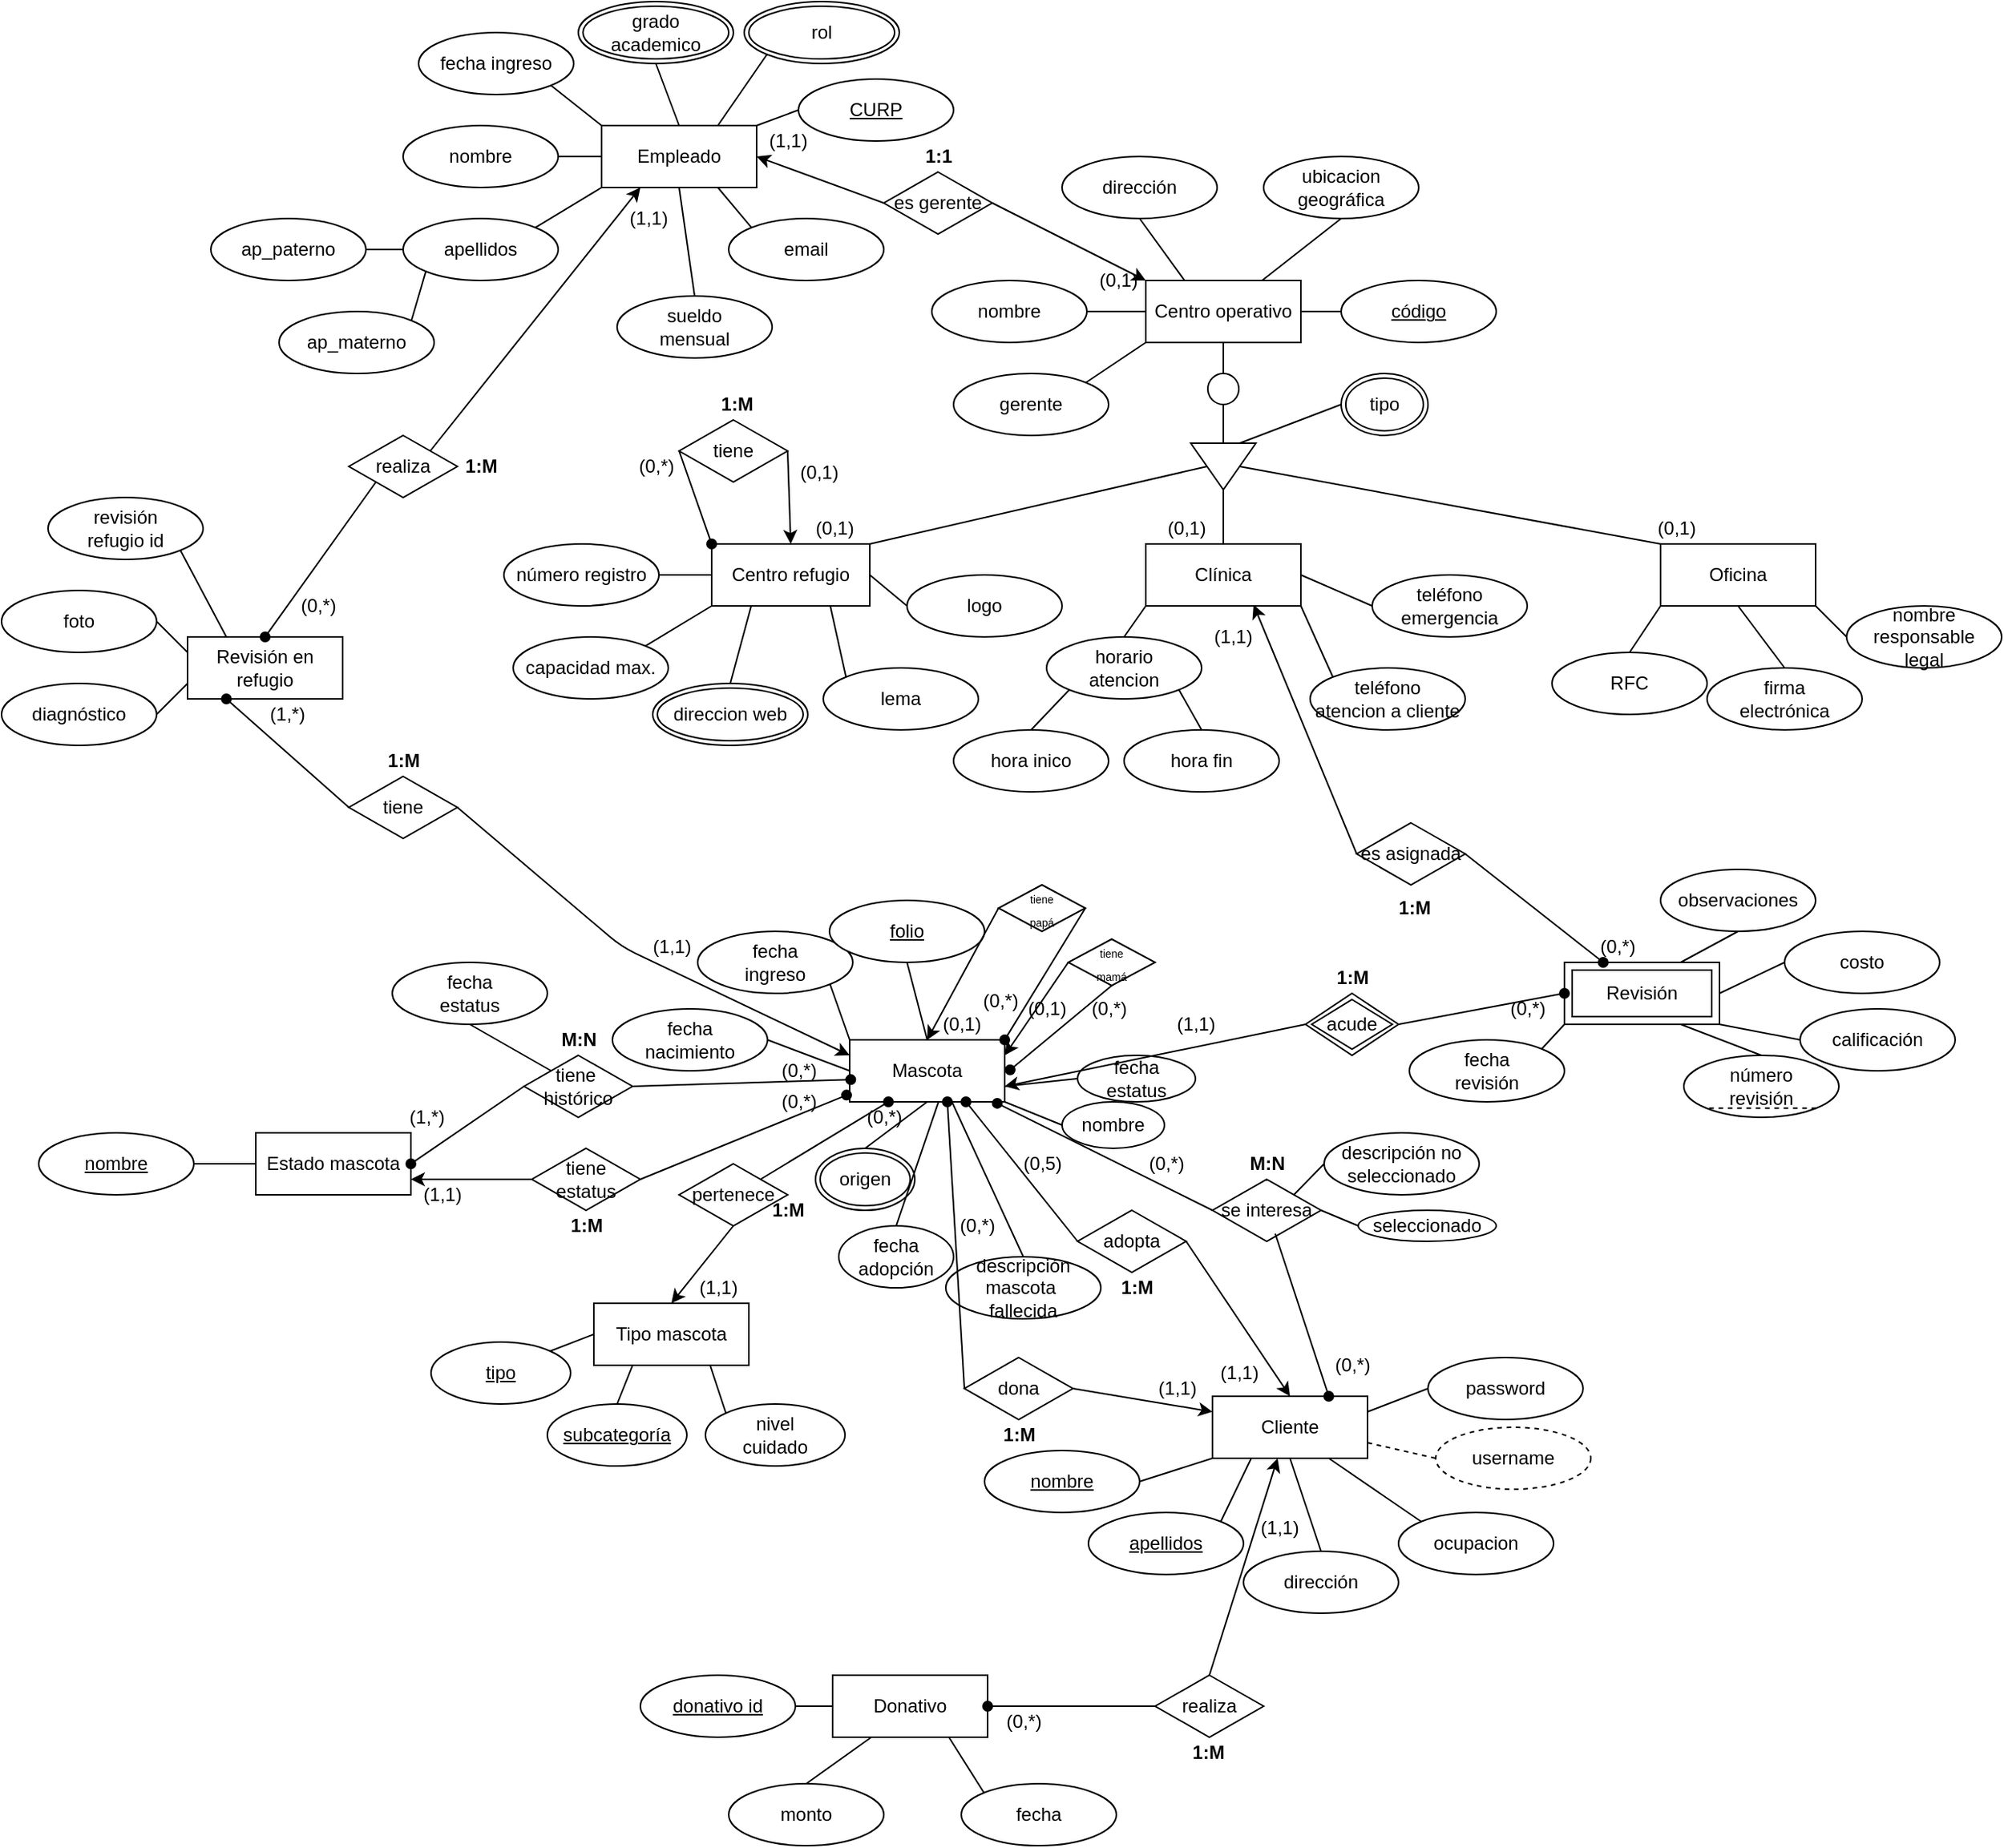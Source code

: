 <mxfile version="14.1.8" type="device"><diagram id="HP2ObZGLHeWw8Gf6wzCh" name="Página-1"><mxGraphModel dx="2240" dy="1043" grid="1" gridSize="10" guides="1" tooltips="1" connect="1" arrows="1" fold="1" page="1" pageScale="1" pageWidth="827" pageHeight="1169" math="0" shadow="0"><root><mxCell id="0"/><mxCell id="1" parent="0"/><mxCell id="ZS1Zj9QiYFZl7zwz_K9n-3" value="Centro operativo" style="whiteSpace=wrap;html=1;align=center;" parent="1" vertex="1"><mxGeometry x="218" y="450" width="100" height="40" as="geometry"/></mxCell><mxCell id="ZS1Zj9QiYFZl7zwz_K9n-4" value="dirección&lt;span style=&quot;color: rgba(0 , 0 , 0 , 0) ; font-family: monospace ; font-size: 0px&quot;&gt;%3CmxGraphModel%3E%3Croot%3E%3CmxCell%20id%3D%220%22%2F%3E%3CmxCell%20id%3D%221%22%20parent%3D%220%22%2F%3E%3CmxCell%20id%3D%222%22%20value%3D%22nombre%22%20style%3D%22ellipse%3BwhiteSpace%3Dwrap%3Bhtml%3D1%3Balign%3Dcenter%3B%22%20vertex%3D%221%22%20parent%3D%221%22%3E%3CmxGeometry%20x%3D%22270%22%20y%3D%22410%22%20width%3D%22100%22%20height%3D%2240%22%20as%3D%22geometry%22%2F%3E%3C%2FmxCell%3E%3C%2Froot%3E%3C%2FmxGraphModel%3E&lt;/span&gt;" style="ellipse;whiteSpace=wrap;html=1;align=center;" parent="1" vertex="1"><mxGeometry x="164" y="370" width="100" height="40" as="geometry"/></mxCell><mxCell id="ZS1Zj9QiYFZl7zwz_K9n-5" value="&lt;u&gt;CURP&lt;/u&gt;" style="ellipse;whiteSpace=wrap;html=1;align=center;" parent="1" vertex="1"><mxGeometry x="-6" y="320" width="100" height="40" as="geometry"/></mxCell><mxCell id="ZS1Zj9QiYFZl7zwz_K9n-6" value="ubicacion&lt;br&gt;geográfica" style="ellipse;whiteSpace=wrap;html=1;align=center;" parent="1" vertex="1"><mxGeometry x="294" y="370" width="100" height="40" as="geometry"/></mxCell><mxCell id="ZS1Zj9QiYFZl7zwz_K9n-7" value="&lt;u&gt;código&lt;/u&gt;" style="ellipse;whiteSpace=wrap;html=1;align=center;" parent="1" vertex="1"><mxGeometry x="344" y="450" width="100" height="40" as="geometry"/></mxCell><mxCell id="ZS1Zj9QiYFZl7zwz_K9n-9" value="Centro refugio" style="whiteSpace=wrap;html=1;align=center;" parent="1" vertex="1"><mxGeometry x="-62" y="620" width="102" height="40" as="geometry"/></mxCell><mxCell id="ZS1Zj9QiYFZl7zwz_K9n-10" value="número registro" style="ellipse;whiteSpace=wrap;html=1;align=center;" parent="1" vertex="1"><mxGeometry x="-196" y="620" width="100" height="40" as="geometry"/></mxCell><mxCell id="ZS1Zj9QiYFZl7zwz_K9n-11" value="capacidad max." style="ellipse;whiteSpace=wrap;html=1;align=center;" parent="1" vertex="1"><mxGeometry x="-190" y="680" width="100" height="40" as="geometry"/></mxCell><mxCell id="ZS1Zj9QiYFZl7zwz_K9n-13" value="direccion web" style="ellipse;shape=doubleEllipse;margin=3;whiteSpace=wrap;html=1;align=center;" parent="1" vertex="1"><mxGeometry x="-100" y="710" width="100" height="40" as="geometry"/></mxCell><mxCell id="ZS1Zj9QiYFZl7zwz_K9n-14" value="logo" style="ellipse;whiteSpace=wrap;html=1;align=center;" parent="1" vertex="1"><mxGeometry x="64" y="640" width="100" height="40" as="geometry"/></mxCell><mxCell id="ZS1Zj9QiYFZl7zwz_K9n-15" value="lema" style="ellipse;whiteSpace=wrap;html=1;align=center;" parent="1" vertex="1"><mxGeometry x="10" y="700" width="100" height="40" as="geometry"/></mxCell><mxCell id="ZS1Zj9QiYFZl7zwz_K9n-16" value="Clínica" style="whiteSpace=wrap;html=1;align=center;" parent="1" vertex="1"><mxGeometry x="218" y="620" width="100" height="40" as="geometry"/></mxCell><mxCell id="ZS1Zj9QiYFZl7zwz_K9n-17" value="horario&lt;br&gt;atencion" style="ellipse;whiteSpace=wrap;html=1;align=center;" parent="1" vertex="1"><mxGeometry x="154" y="680" width="100" height="40" as="geometry"/></mxCell><mxCell id="ZS1Zj9QiYFZl7zwz_K9n-18" value="hora inico" style="ellipse;whiteSpace=wrap;html=1;align=center;" parent="1" vertex="1"><mxGeometry x="94" y="740" width="100" height="40" as="geometry"/></mxCell><mxCell id="ZS1Zj9QiYFZl7zwz_K9n-19" value="hora fin" style="ellipse;whiteSpace=wrap;html=1;align=center;" parent="1" vertex="1"><mxGeometry x="204" y="740" width="100" height="40" as="geometry"/></mxCell><mxCell id="ZS1Zj9QiYFZl7zwz_K9n-22" value="teléfono&lt;br&gt;atencion a cliente" style="ellipse;whiteSpace=wrap;html=1;align=center;" parent="1" vertex="1"><mxGeometry x="324" y="700" width="100" height="40" as="geometry"/></mxCell><mxCell id="ZS1Zj9QiYFZl7zwz_K9n-23" value="teléfono&lt;br&gt;emergencia" style="ellipse;whiteSpace=wrap;html=1;align=center;" parent="1" vertex="1"><mxGeometry x="364" y="640" width="100" height="40" as="geometry"/></mxCell><mxCell id="ZS1Zj9QiYFZl7zwz_K9n-25" value="Oficina" style="whiteSpace=wrap;html=1;align=center;" parent="1" vertex="1"><mxGeometry x="550" y="620" width="100" height="40" as="geometry"/></mxCell><mxCell id="ZS1Zj9QiYFZl7zwz_K9n-27" value="RFC" style="ellipse;whiteSpace=wrap;html=1;align=center;" parent="1" vertex="1"><mxGeometry x="480" y="690" width="100" height="40" as="geometry"/></mxCell><mxCell id="ZS1Zj9QiYFZl7zwz_K9n-28" value="firma&lt;br&gt;electrónica" style="ellipse;whiteSpace=wrap;html=1;align=center;" parent="1" vertex="1"><mxGeometry x="580" y="700" width="100" height="40" as="geometry"/></mxCell><mxCell id="ZS1Zj9QiYFZl7zwz_K9n-29" value="nombre responsable &lt;br&gt;legal" style="ellipse;whiteSpace=wrap;html=1;align=center;" parent="1" vertex="1"><mxGeometry x="670" y="660" width="100" height="40" as="geometry"/></mxCell><mxCell id="ZS1Zj9QiYFZl7zwz_K9n-30" value="Empleado" style="whiteSpace=wrap;html=1;align=center;" parent="1" vertex="1"><mxGeometry x="-133" y="350" width="100" height="40" as="geometry"/></mxCell><mxCell id="ZS1Zj9QiYFZl7zwz_K9n-32" value="rol" style="ellipse;shape=doubleEllipse;margin=3;whiteSpace=wrap;html=1;align=center;" parent="1" vertex="1"><mxGeometry x="-41" y="270" width="100" height="40" as="geometry"/></mxCell><mxCell id="ZS1Zj9QiYFZl7zwz_K9n-33" value="nombre" style="ellipse;whiteSpace=wrap;html=1;align=center;" parent="1" vertex="1"><mxGeometry x="80" y="450" width="100" height="40" as="geometry"/></mxCell><mxCell id="ZS1Zj9QiYFZl7zwz_K9n-34" value="fecha ingreso" style="ellipse;whiteSpace=wrap;html=1;align=center;" parent="1" vertex="1"><mxGeometry x="-251" y="290" width="100" height="40" as="geometry"/></mxCell><mxCell id="ZS1Zj9QiYFZl7zwz_K9n-35" value="email" style="ellipse;whiteSpace=wrap;html=1;align=center;" parent="1" vertex="1"><mxGeometry x="-51" y="410" width="100" height="40" as="geometry"/></mxCell><mxCell id="ZS1Zj9QiYFZl7zwz_K9n-36" value="nombre" style="ellipse;whiteSpace=wrap;html=1;align=center;" parent="1" vertex="1"><mxGeometry x="-261" y="350" width="100" height="40" as="geometry"/></mxCell><mxCell id="ZS1Zj9QiYFZl7zwz_K9n-37" value="apellidos" style="ellipse;whiteSpace=wrap;html=1;align=center;" parent="1" vertex="1"><mxGeometry x="-261" y="410" width="100" height="40" as="geometry"/></mxCell><mxCell id="ZS1Zj9QiYFZl7zwz_K9n-38" value="ap_paterno" style="ellipse;whiteSpace=wrap;html=1;align=center;" parent="1" vertex="1"><mxGeometry x="-385" y="410" width="100" height="40" as="geometry"/></mxCell><mxCell id="ZS1Zj9QiYFZl7zwz_K9n-39" value="ap_materno" style="ellipse;whiteSpace=wrap;html=1;align=center;" parent="1" vertex="1"><mxGeometry x="-341" y="470" width="100" height="40" as="geometry"/></mxCell><mxCell id="ZS1Zj9QiYFZl7zwz_K9n-40" value="sueldo&lt;br&gt;mensual" style="ellipse;whiteSpace=wrap;html=1;align=center;" parent="1" vertex="1"><mxGeometry x="-123" y="460" width="100" height="40" as="geometry"/></mxCell><mxCell id="ZS1Zj9QiYFZl7zwz_K9n-47" value="Mascota" style="whiteSpace=wrap;html=1;align=center;" parent="1" vertex="1"><mxGeometry x="27" y="940" width="100" height="40" as="geometry"/></mxCell><mxCell id="ZS1Zj9QiYFZl7zwz_K9n-48" value="fecha&lt;br&gt;ingreso" style="ellipse;whiteSpace=wrap;html=1;align=center;" parent="1" vertex="1"><mxGeometry x="-71" y="870" width="100" height="40" as="geometry"/></mxCell><mxCell id="ZS1Zj9QiYFZl7zwz_K9n-49" value="fecha&lt;br&gt;nacimiento" style="ellipse;whiteSpace=wrap;html=1;align=center;" parent="1" vertex="1"><mxGeometry x="-126" y="920" width="100" height="40" as="geometry"/></mxCell><mxCell id="ZS1Zj9QiYFZl7zwz_K9n-51" value="Tipo mascota" style="whiteSpace=wrap;html=1;align=center;" parent="1" vertex="1"><mxGeometry x="-138" y="1110" width="100" height="40" as="geometry"/></mxCell><mxCell id="ZS1Zj9QiYFZl7zwz_K9n-52" value="&lt;u&gt;tipo&lt;/u&gt;" style="ellipse;whiteSpace=wrap;html=1;align=center;" parent="1" vertex="1"><mxGeometry x="-243" y="1135" width="90" height="40" as="geometry"/></mxCell><mxCell id="ZS1Zj9QiYFZl7zwz_K9n-53" value="&lt;u&gt;subcategoría&lt;/u&gt;" style="ellipse;whiteSpace=wrap;html=1;align=center;" parent="1" vertex="1"><mxGeometry x="-168" y="1175" width="90" height="40" as="geometry"/></mxCell><mxCell id="ZS1Zj9QiYFZl7zwz_K9n-54" value="nivel&lt;br&gt;cuidado" style="ellipse;whiteSpace=wrap;html=1;align=center;" parent="1" vertex="1"><mxGeometry x="-66" y="1175" width="90" height="40" as="geometry"/></mxCell><mxCell id="ZS1Zj9QiYFZl7zwz_K9n-55" value="origen" style="ellipse;shape=doubleEllipse;margin=3;whiteSpace=wrap;html=1;align=center;" parent="1" vertex="1"><mxGeometry x="5" y="1010" width="64" height="40" as="geometry"/></mxCell><mxCell id="ZS1Zj9QiYFZl7zwz_K9n-56" value="nombre" style="ellipse;whiteSpace=wrap;html=1;align=center;" parent="1" vertex="1"><mxGeometry x="164" y="980" width="66" height="30" as="geometry"/></mxCell><mxCell id="ZS1Zj9QiYFZl7zwz_K9n-57" value="&lt;u&gt;folio&lt;/u&gt;" style="ellipse;whiteSpace=wrap;html=1;align=center;" parent="1" vertex="1"><mxGeometry x="14" y="850" width="100" height="40" as="geometry"/></mxCell><mxCell id="ZS1Zj9QiYFZl7zwz_K9n-58" value="Estado mascota" style="whiteSpace=wrap;html=1;align=center;" parent="1" vertex="1"><mxGeometry x="-356" y="1000" width="100" height="40" as="geometry"/></mxCell><mxCell id="ZS1Zj9QiYFZl7zwz_K9n-60" value="&lt;u&gt;nombre&lt;/u&gt;" style="ellipse;whiteSpace=wrap;html=1;align=center;" parent="1" vertex="1"><mxGeometry x="-496" y="1000" width="100" height="40" as="geometry"/></mxCell><mxCell id="gAoKG8af7qTnuVykGSvo-1" value="Cliente" style="whiteSpace=wrap;html=1;align=center;" parent="1" vertex="1"><mxGeometry x="261" y="1170" width="100" height="40" as="geometry"/></mxCell><mxCell id="gAoKG8af7qTnuVykGSvo-2" value="&lt;u&gt;nombre&lt;/u&gt;" style="ellipse;whiteSpace=wrap;html=1;align=center;" parent="1" vertex="1"><mxGeometry x="114" y="1205" width="100" height="40" as="geometry"/></mxCell><mxCell id="gAoKG8af7qTnuVykGSvo-3" value="&lt;u&gt;apellidos&lt;/u&gt;" style="ellipse;whiteSpace=wrap;html=1;align=center;" parent="1" vertex="1"><mxGeometry x="181" y="1245" width="100" height="40" as="geometry"/></mxCell><mxCell id="gAoKG8af7qTnuVykGSvo-4" value="dirección&lt;span style=&quot;color: rgba(0 , 0 , 0 , 0) ; font-family: monospace ; font-size: 0px&quot;&gt;%3CmxGraphModel%3E%3Croot%3E%3CmxCell%20id%3D%220%22%2F%3E%3CmxCell%20id%3D%221%22%20parent%3D%220%22%2F%3E%3CmxCell%20id%3D%222%22%20value%3D%22nombre%22%20style%3D%22ellipse%3BwhiteSpace%3Dwrap%3Bhtml%3D1%3Balign%3Dcenter%3B%22%20vertex%3D%221%22%20parent%3D%221%22%3E%3CmxGeometry%20x%3D%22270%22%20y%3D%22410%22%20width%3D%22100%22%20height%3D%2240%22%20as%3D%22geometry%22%2F%3E%3C%2FmxCell%3E%3C%2Froot%3E%3C%2FmxGraphModel%3E&lt;/span&gt;" style="ellipse;whiteSpace=wrap;html=1;align=center;" parent="1" vertex="1"><mxGeometry x="281" y="1270" width="100" height="40" as="geometry"/></mxCell><mxCell id="gAoKG8af7qTnuVykGSvo-5" value="ocupacion" style="ellipse;whiteSpace=wrap;html=1;align=center;" parent="1" vertex="1"><mxGeometry x="381" y="1245" width="100" height="40" as="geometry"/></mxCell><mxCell id="gAoKG8af7qTnuVykGSvo-6" value="username" style="ellipse;whiteSpace=wrap;html=1;align=center;dashed=1;" parent="1" vertex="1"><mxGeometry x="405" y="1190" width="100" height="40" as="geometry"/></mxCell><mxCell id="gAoKG8af7qTnuVykGSvo-7" value="password" style="ellipse;whiteSpace=wrap;html=1;align=center;" parent="1" vertex="1"><mxGeometry x="400" y="1145" width="100" height="40" as="geometry"/></mxCell><mxCell id="gAoKG8af7qTnuVykGSvo-9" value="descripción&lt;br&gt;mascota&amp;nbsp;&lt;br&gt;fallecida" style="ellipse;whiteSpace=wrap;html=1;align=center;" parent="1" vertex="1"><mxGeometry x="89" y="1080" width="100" height="40" as="geometry"/></mxCell><mxCell id="gAoKG8af7qTnuVykGSvo-10" value="Revisión" style="shape=ext;margin=3;double=1;whiteSpace=wrap;html=1;align=center;" parent="1" vertex="1"><mxGeometry x="488" y="890" width="100" height="40" as="geometry"/></mxCell><mxCell id="gAoKG8af7qTnuVykGSvo-11" value="número&lt;br&gt;revisión" style="ellipse;whiteSpace=wrap;html=1;align=center;" parent="1" vertex="1"><mxGeometry x="565" y="950" width="100" height="40" as="geometry"/></mxCell><mxCell id="gAoKG8af7qTnuVykGSvo-12" value="fecha&lt;br&gt;revisión" style="ellipse;whiteSpace=wrap;html=1;align=center;" parent="1" vertex="1"><mxGeometry x="388" y="940" width="100" height="40" as="geometry"/></mxCell><mxCell id="gAoKG8af7qTnuVykGSvo-13" value="calificación" style="ellipse;whiteSpace=wrap;html=1;align=center;" parent="1" vertex="1"><mxGeometry x="640" y="920" width="100" height="40" as="geometry"/></mxCell><mxCell id="gAoKG8af7qTnuVykGSvo-14" value="costo" style="ellipse;whiteSpace=wrap;html=1;align=center;" parent="1" vertex="1"><mxGeometry x="630" y="870" width="100" height="40" as="geometry"/></mxCell><mxCell id="gAoKG8af7qTnuVykGSvo-15" value="observaciones" style="ellipse;whiteSpace=wrap;html=1;align=center;" parent="1" vertex="1"><mxGeometry x="550" y="830" width="100" height="40" as="geometry"/></mxCell><mxCell id="gAoKG8af7qTnuVykGSvo-16" value="Donativo" style="whiteSpace=wrap;html=1;align=center;" parent="1" vertex="1"><mxGeometry x="16" y="1350" width="100" height="40" as="geometry"/></mxCell><mxCell id="gAoKG8af7qTnuVykGSvo-19" value="fecha" style="ellipse;whiteSpace=wrap;html=1;align=center;" parent="1" vertex="1"><mxGeometry x="99" y="1420" width="100" height="40" as="geometry"/></mxCell><mxCell id="gAoKG8af7qTnuVykGSvo-20" value="monto" style="ellipse;whiteSpace=wrap;html=1;align=center;" parent="1" vertex="1"><mxGeometry x="-51" y="1420" width="100" height="40" as="geometry"/></mxCell><mxCell id="gAoKG8af7qTnuVykGSvo-21" value="Revisión en&lt;br&gt;refugio" style="whiteSpace=wrap;html=1;align=center;" parent="1" vertex="1"><mxGeometry x="-400" y="680" width="100" height="40" as="geometry"/></mxCell><mxCell id="gAoKG8af7qTnuVykGSvo-22" value="diagnóstico" style="ellipse;whiteSpace=wrap;html=1;align=center;" parent="1" vertex="1"><mxGeometry x="-520" y="710" width="100" height="40" as="geometry"/></mxCell><mxCell id="gAoKG8af7qTnuVykGSvo-24" value="foto" style="ellipse;whiteSpace=wrap;html=1;align=center;" parent="1" vertex="1"><mxGeometry x="-520" y="650" width="100" height="40" as="geometry"/></mxCell><mxCell id="gAoKG8af7qTnuVykGSvo-25" value="" style="ellipse;whiteSpace=wrap;html=1;aspect=fixed;" parent="1" vertex="1"><mxGeometry x="258" y="510" width="20" height="20" as="geometry"/></mxCell><mxCell id="gAoKG8af7qTnuVykGSvo-26" value="" style="triangle;whiteSpace=wrap;html=1;direction=south;" parent="1" vertex="1"><mxGeometry x="247" y="555" width="42" height="30" as="geometry"/></mxCell><mxCell id="gAoKG8af7qTnuVykGSvo-27" value="" style="endArrow=none;html=1;exitX=0.5;exitY=1;exitDx=0;exitDy=0;entryX=0.5;entryY=0;entryDx=0;entryDy=0;" parent="1" source="ZS1Zj9QiYFZl7zwz_K9n-3" target="gAoKG8af7qTnuVykGSvo-25" edge="1"><mxGeometry width="50" height="50" relative="1" as="geometry"><mxPoint x="230" y="610" as="sourcePoint"/><mxPoint x="280" y="560" as="targetPoint"/></mxGeometry></mxCell><mxCell id="gAoKG8af7qTnuVykGSvo-28" value="" style="endArrow=none;html=1;exitX=0.5;exitY=1;exitDx=0;exitDy=0;entryX=0;entryY=0.5;entryDx=0;entryDy=0;" parent="1" source="gAoKG8af7qTnuVykGSvo-25" target="gAoKG8af7qTnuVykGSvo-26" edge="1"><mxGeometry width="50" height="50" relative="1" as="geometry"><mxPoint x="278" y="500" as="sourcePoint"/><mxPoint x="278" y="520" as="targetPoint"/></mxGeometry></mxCell><mxCell id="gAoKG8af7qTnuVykGSvo-29" value="" style="endArrow=none;html=1;exitX=1;exitY=0.5;exitDx=0;exitDy=0;entryX=0.5;entryY=0;entryDx=0;entryDy=0;" parent="1" source="gAoKG8af7qTnuVykGSvo-26" target="ZS1Zj9QiYFZl7zwz_K9n-16" edge="1"><mxGeometry width="50" height="50" relative="1" as="geometry"><mxPoint x="288" y="510" as="sourcePoint"/><mxPoint x="288" y="530" as="targetPoint"/></mxGeometry></mxCell><mxCell id="gAoKG8af7qTnuVykGSvo-30" value="" style="endArrow=none;html=1;exitX=0.5;exitY=1;exitDx=0;exitDy=0;entryX=1;entryY=0;entryDx=0;entryDy=0;" parent="1" source="gAoKG8af7qTnuVykGSvo-26" target="ZS1Zj9QiYFZl7zwz_K9n-9" edge="1"><mxGeometry width="50" height="50" relative="1" as="geometry"><mxPoint x="298" y="520" as="sourcePoint"/><mxPoint x="298" y="540" as="targetPoint"/></mxGeometry></mxCell><mxCell id="gAoKG8af7qTnuVykGSvo-31" value="" style="endArrow=none;html=1;exitX=0.5;exitY=0;exitDx=0;exitDy=0;entryX=0;entryY=0;entryDx=0;entryDy=0;" parent="1" source="gAoKG8af7qTnuVykGSvo-26" target="ZS1Zj9QiYFZl7zwz_K9n-25" edge="1"><mxGeometry width="50" height="50" relative="1" as="geometry"><mxPoint x="308" y="530" as="sourcePoint"/><mxPoint x="308" y="550" as="targetPoint"/></mxGeometry></mxCell><mxCell id="gAoKG8af7qTnuVykGSvo-32" value="tipo" style="ellipse;shape=doubleEllipse;margin=3;whiteSpace=wrap;html=1;align=center;" parent="1" vertex="1"><mxGeometry x="344" y="510" width="56" height="40" as="geometry"/></mxCell><mxCell id="gAoKG8af7qTnuVykGSvo-33" value="" style="endArrow=none;html=1;exitX=0;exitY=0.5;exitDx=0;exitDy=0;entryX=0;entryY=0.25;entryDx=0;entryDy=0;" parent="1" source="gAoKG8af7qTnuVykGSvo-32" target="gAoKG8af7qTnuVykGSvo-26" edge="1"><mxGeometry width="50" height="50" relative="1" as="geometry"><mxPoint x="318" y="540" as="sourcePoint"/><mxPoint x="318" y="560" as="targetPoint"/></mxGeometry></mxCell><mxCell id="gAoKG8af7qTnuVykGSvo-34" value="" style="endArrow=none;html=1;exitX=1;exitY=0.5;exitDx=0;exitDy=0;entryX=0;entryY=0.5;entryDx=0;entryDy=0;" parent="1" source="ZS1Zj9QiYFZl7zwz_K9n-33" target="ZS1Zj9QiYFZl7zwz_K9n-3" edge="1"><mxGeometry width="50" height="50" relative="1" as="geometry"><mxPoint x="328" y="550" as="sourcePoint"/><mxPoint x="328" y="570" as="targetPoint"/></mxGeometry></mxCell><mxCell id="gAoKG8af7qTnuVykGSvo-35" value="" style="endArrow=none;html=1;exitX=0.5;exitY=1;exitDx=0;exitDy=0;entryX=0.25;entryY=0;entryDx=0;entryDy=0;" parent="1" source="ZS1Zj9QiYFZl7zwz_K9n-4" target="ZS1Zj9QiYFZl7zwz_K9n-3" edge="1"><mxGeometry width="50" height="50" relative="1" as="geometry"><mxPoint x="338" y="560" as="sourcePoint"/><mxPoint x="338" y="580" as="targetPoint"/></mxGeometry></mxCell><mxCell id="gAoKG8af7qTnuVykGSvo-36" value="" style="endArrow=none;html=1;exitX=0.5;exitY=1;exitDx=0;exitDy=0;entryX=0.75;entryY=0;entryDx=0;entryDy=0;" parent="1" source="ZS1Zj9QiYFZl7zwz_K9n-6" target="ZS1Zj9QiYFZl7zwz_K9n-3" edge="1"><mxGeometry width="50" height="50" relative="1" as="geometry"><mxPoint x="348" y="570" as="sourcePoint"/><mxPoint x="348" y="590" as="targetPoint"/></mxGeometry></mxCell><mxCell id="gAoKG8af7qTnuVykGSvo-37" value="" style="endArrow=none;html=1;exitX=0;exitY=0.5;exitDx=0;exitDy=0;entryX=1;entryY=0.5;entryDx=0;entryDy=0;" parent="1" source="ZS1Zj9QiYFZl7zwz_K9n-7" target="ZS1Zj9QiYFZl7zwz_K9n-3" edge="1"><mxGeometry width="50" height="50" relative="1" as="geometry"><mxPoint x="358" y="580" as="sourcePoint"/><mxPoint x="358" y="600" as="targetPoint"/></mxGeometry></mxCell><mxCell id="gAoKG8af7qTnuVykGSvo-38" value="" style="endArrow=none;html=1;exitX=0;exitY=0.5;exitDx=0;exitDy=0;entryX=1;entryY=0.5;entryDx=0;entryDy=0;" parent="1" source="ZS1Zj9QiYFZl7zwz_K9n-9" target="ZS1Zj9QiYFZl7zwz_K9n-10" edge="1"><mxGeometry width="50" height="50" relative="1" as="geometry"><mxPoint x="267.5" y="580" as="sourcePoint"/><mxPoint x="48" y="630" as="targetPoint"/></mxGeometry></mxCell><mxCell id="gAoKG8af7qTnuVykGSvo-39" value="" style="endArrow=none;html=1;exitX=1;exitY=0;exitDx=0;exitDy=0;entryX=0;entryY=1;entryDx=0;entryDy=0;" parent="1" source="ZS1Zj9QiYFZl7zwz_K9n-11" target="ZS1Zj9QiYFZl7zwz_K9n-9" edge="1"><mxGeometry width="50" height="50" relative="1" as="geometry"><mxPoint x="277.5" y="590" as="sourcePoint"/><mxPoint x="58" y="640" as="targetPoint"/></mxGeometry></mxCell><mxCell id="gAoKG8af7qTnuVykGSvo-40" value="" style="endArrow=none;html=1;exitX=0.25;exitY=1;exitDx=0;exitDy=0;entryX=0.5;entryY=0;entryDx=0;entryDy=0;" parent="1" source="ZS1Zj9QiYFZl7zwz_K9n-9" target="ZS1Zj9QiYFZl7zwz_K9n-13" edge="1"><mxGeometry width="50" height="50" relative="1" as="geometry"><mxPoint x="287.5" y="600" as="sourcePoint"/><mxPoint x="68" y="650" as="targetPoint"/></mxGeometry></mxCell><mxCell id="gAoKG8af7qTnuVykGSvo-41" value="" style="endArrow=none;html=1;exitX=0.75;exitY=1;exitDx=0;exitDy=0;entryX=0;entryY=0;entryDx=0;entryDy=0;" parent="1" source="ZS1Zj9QiYFZl7zwz_K9n-9" target="ZS1Zj9QiYFZl7zwz_K9n-15" edge="1"><mxGeometry width="50" height="50" relative="1" as="geometry"><mxPoint x="297.5" y="610" as="sourcePoint"/><mxPoint x="78" y="660" as="targetPoint"/></mxGeometry></mxCell><mxCell id="gAoKG8af7qTnuVykGSvo-42" value="" style="endArrow=none;html=1;exitX=0;exitY=0.5;exitDx=0;exitDy=0;entryX=1;entryY=0.5;entryDx=0;entryDy=0;" parent="1" source="ZS1Zj9QiYFZl7zwz_K9n-14" target="ZS1Zj9QiYFZl7zwz_K9n-9" edge="1"><mxGeometry width="50" height="50" relative="1" as="geometry"><mxPoint x="307.5" y="620" as="sourcePoint"/><mxPoint x="88" y="670" as="targetPoint"/></mxGeometry></mxCell><mxCell id="gAoKG8af7qTnuVykGSvo-43" value="" style="endArrow=none;html=1;exitX=0;exitY=1;exitDx=0;exitDy=0;entryX=0.5;entryY=0;entryDx=0;entryDy=0;" parent="1" source="ZS1Zj9QiYFZl7zwz_K9n-17" target="ZS1Zj9QiYFZl7zwz_K9n-18" edge="1"><mxGeometry width="50" height="50" relative="1" as="geometry"><mxPoint x="277.5" y="620" as="sourcePoint"/><mxPoint x="58" y="670" as="targetPoint"/></mxGeometry></mxCell><mxCell id="gAoKG8af7qTnuVykGSvo-44" value="" style="endArrow=none;html=1;exitX=1;exitY=1;exitDx=0;exitDy=0;entryX=0.5;entryY=0;entryDx=0;entryDy=0;" parent="1" source="ZS1Zj9QiYFZl7zwz_K9n-17" target="ZS1Zj9QiYFZl7zwz_K9n-19" edge="1"><mxGeometry width="50" height="50" relative="1" as="geometry"><mxPoint x="287.5" y="630" as="sourcePoint"/><mxPoint x="68" y="680" as="targetPoint"/></mxGeometry></mxCell><mxCell id="gAoKG8af7qTnuVykGSvo-45" value="" style="endArrow=none;html=1;exitX=1;exitY=1;exitDx=0;exitDy=0;entryX=0;entryY=0;entryDx=0;entryDy=0;" parent="1" source="ZS1Zj9QiYFZl7zwz_K9n-16" target="ZS1Zj9QiYFZl7zwz_K9n-22" edge="1"><mxGeometry width="50" height="50" relative="1" as="geometry"><mxPoint x="337.5" y="650" as="sourcePoint"/><mxPoint x="118" y="700" as="targetPoint"/></mxGeometry></mxCell><mxCell id="gAoKG8af7qTnuVykGSvo-46" value="" style="endArrow=none;html=1;exitX=0;exitY=1;exitDx=0;exitDy=0;entryX=0.5;entryY=0;entryDx=0;entryDy=0;" parent="1" source="ZS1Zj9QiYFZl7zwz_K9n-16" target="ZS1Zj9QiYFZl7zwz_K9n-17" edge="1"><mxGeometry width="50" height="50" relative="1" as="geometry"><mxPoint x="347.5" y="660" as="sourcePoint"/><mxPoint x="128" y="710" as="targetPoint"/></mxGeometry></mxCell><mxCell id="gAoKG8af7qTnuVykGSvo-47" value="" style="endArrow=none;html=1;exitX=0;exitY=0.5;exitDx=0;exitDy=0;entryX=1;entryY=0.5;entryDx=0;entryDy=0;" parent="1" source="ZS1Zj9QiYFZl7zwz_K9n-23" target="ZS1Zj9QiYFZl7zwz_K9n-16" edge="1"><mxGeometry width="50" height="50" relative="1" as="geometry"><mxPoint x="357.5" y="670" as="sourcePoint"/><mxPoint x="138" y="720" as="targetPoint"/></mxGeometry></mxCell><mxCell id="gAoKG8af7qTnuVykGSvo-48" value="" style="endArrow=none;html=1;exitX=0.5;exitY=0;exitDx=0;exitDy=0;entryX=0;entryY=1;entryDx=0;entryDy=0;" parent="1" source="ZS1Zj9QiYFZl7zwz_K9n-27" target="ZS1Zj9QiYFZl7zwz_K9n-25" edge="1"><mxGeometry width="50" height="50" relative="1" as="geometry"><mxPoint x="374" y="670" as="sourcePoint"/><mxPoint x="328" y="650" as="targetPoint"/></mxGeometry></mxCell><mxCell id="gAoKG8af7qTnuVykGSvo-49" value="" style="endArrow=none;html=1;exitX=0.5;exitY=0;exitDx=0;exitDy=0;entryX=0.5;entryY=1;entryDx=0;entryDy=0;" parent="1" source="ZS1Zj9QiYFZl7zwz_K9n-28" target="ZS1Zj9QiYFZl7zwz_K9n-25" edge="1"><mxGeometry width="50" height="50" relative="1" as="geometry"><mxPoint x="540" y="700" as="sourcePoint"/><mxPoint x="560" y="670" as="targetPoint"/></mxGeometry></mxCell><mxCell id="gAoKG8af7qTnuVykGSvo-50" value="" style="endArrow=none;html=1;exitX=1;exitY=1;exitDx=0;exitDy=0;entryX=0;entryY=0.5;entryDx=0;entryDy=0;" parent="1" source="ZS1Zj9QiYFZl7zwz_K9n-25" target="ZS1Zj9QiYFZl7zwz_K9n-29" edge="1"><mxGeometry width="50" height="50" relative="1" as="geometry"><mxPoint x="550" y="710" as="sourcePoint"/><mxPoint x="570" y="680" as="targetPoint"/></mxGeometry></mxCell><mxCell id="gAoKG8af7qTnuVykGSvo-51" value="gerente" style="ellipse;whiteSpace=wrap;html=1;align=center;" parent="1" vertex="1"><mxGeometry x="94" y="510" width="100" height="40" as="geometry"/></mxCell><mxCell id="gAoKG8af7qTnuVykGSvo-52" value="" style="endArrow=none;html=1;exitX=1;exitY=0;exitDx=0;exitDy=0;entryX=0;entryY=1;entryDx=0;entryDy=0;" parent="1" source="gAoKG8af7qTnuVykGSvo-51" target="ZS1Zj9QiYFZl7zwz_K9n-3" edge="1"><mxGeometry width="50" height="50" relative="1" as="geometry"><mxPoint x="190" y="480" as="sourcePoint"/><mxPoint x="228" y="480" as="targetPoint"/></mxGeometry></mxCell><mxCell id="gAoKG8af7qTnuVykGSvo-53" value="es gerente" style="shape=rhombus;perimeter=rhombusPerimeter;whiteSpace=wrap;html=1;align=center;" parent="1" vertex="1"><mxGeometry x="49" y="380" width="70" height="40" as="geometry"/></mxCell><mxCell id="gAoKG8af7qTnuVykGSvo-54" value="" style="endArrow=classic;html=1;exitX=1;exitY=0.5;exitDx=0;exitDy=0;entryX=0;entryY=0;entryDx=0;entryDy=0;endFill=1;" parent="1" source="gAoKG8af7qTnuVykGSvo-53" target="ZS1Zj9QiYFZl7zwz_K9n-3" edge="1"><mxGeometry width="50" height="50" relative="1" as="geometry"><mxPoint x="224" y="420" as="sourcePoint"/><mxPoint x="253" y="460" as="targetPoint"/></mxGeometry></mxCell><mxCell id="gAoKG8af7qTnuVykGSvo-55" value="" style="endArrow=none;html=1;exitX=1;exitY=0.5;exitDx=0;exitDy=0;entryX=0;entryY=0.5;entryDx=0;entryDy=0;startArrow=classic;startFill=1;" parent="1" source="ZS1Zj9QiYFZl7zwz_K9n-30" target="gAoKG8af7qTnuVykGSvo-53" edge="1"><mxGeometry width="50" height="50" relative="1" as="geometry"><mxPoint x="129" y="410" as="sourcePoint"/><mxPoint x="228" y="460" as="targetPoint"/></mxGeometry></mxCell><mxCell id="gAoKG8af7qTnuVykGSvo-56" value="" style="endArrow=none;html=1;exitX=1;exitY=0.5;exitDx=0;exitDy=0;entryX=0;entryY=0.5;entryDx=0;entryDy=0;" parent="1" source="ZS1Zj9QiYFZl7zwz_K9n-38" target="ZS1Zj9QiYFZl7zwz_K9n-37" edge="1"><mxGeometry width="50" height="50" relative="1" as="geometry"><mxPoint x="139" y="420" as="sourcePoint"/><mxPoint x="238" y="470" as="targetPoint"/></mxGeometry></mxCell><mxCell id="gAoKG8af7qTnuVykGSvo-57" value="" style="endArrow=none;html=1;exitX=1;exitY=0;exitDx=0;exitDy=0;entryX=0;entryY=1;entryDx=0;entryDy=0;" parent="1" source="ZS1Zj9QiYFZl7zwz_K9n-39" target="ZS1Zj9QiYFZl7zwz_K9n-37" edge="1"><mxGeometry width="50" height="50" relative="1" as="geometry"><mxPoint x="149" y="430" as="sourcePoint"/><mxPoint x="248" y="480" as="targetPoint"/></mxGeometry></mxCell><mxCell id="gAoKG8af7qTnuVykGSvo-58" value="" style="endArrow=none;html=1;exitX=1;exitY=0;exitDx=0;exitDy=0;entryX=0;entryY=1;entryDx=0;entryDy=0;" parent="1" source="ZS1Zj9QiYFZl7zwz_K9n-37" target="ZS1Zj9QiYFZl7zwz_K9n-30" edge="1"><mxGeometry width="50" height="50" relative="1" as="geometry"><mxPoint x="-245.645" y="485.858" as="sourcePoint"/><mxPoint x="-236.355" y="454.142" as="targetPoint"/></mxGeometry></mxCell><mxCell id="gAoKG8af7qTnuVykGSvo-59" value="" style="endArrow=none;html=1;exitX=1;exitY=0.5;exitDx=0;exitDy=0;entryX=0;entryY=0.5;entryDx=0;entryDy=0;" parent="1" source="ZS1Zj9QiYFZl7zwz_K9n-36" target="ZS1Zj9QiYFZl7zwz_K9n-30" edge="1"><mxGeometry width="50" height="50" relative="1" as="geometry"><mxPoint x="-235.645" y="495.858" as="sourcePoint"/><mxPoint x="-226.355" y="464.142" as="targetPoint"/></mxGeometry></mxCell><mxCell id="gAoKG8af7qTnuVykGSvo-60" value="" style="endArrow=none;html=1;exitX=0.5;exitY=0;exitDx=0;exitDy=0;entryX=0.5;entryY=1;entryDx=0;entryDy=0;" parent="1" source="ZS1Zj9QiYFZl7zwz_K9n-40" target="ZS1Zj9QiYFZl7zwz_K9n-30" edge="1"><mxGeometry width="50" height="50" relative="1" as="geometry"><mxPoint x="-225.645" y="505.858" as="sourcePoint"/><mxPoint x="-216.355" y="474.142" as="targetPoint"/></mxGeometry></mxCell><mxCell id="gAoKG8af7qTnuVykGSvo-61" value="" style="endArrow=none;html=1;exitX=0;exitY=0;exitDx=0;exitDy=0;entryX=0.75;entryY=1;entryDx=0;entryDy=0;" parent="1" source="ZS1Zj9QiYFZl7zwz_K9n-35" target="ZS1Zj9QiYFZl7zwz_K9n-30" edge="1"><mxGeometry width="50" height="50" relative="1" as="geometry"><mxPoint x="-215.645" y="515.858" as="sourcePoint"/><mxPoint x="-206.355" y="484.142" as="targetPoint"/></mxGeometry></mxCell><mxCell id="gAoKG8af7qTnuVykGSvo-62" value="" style="endArrow=none;html=1;exitX=0;exitY=0;exitDx=0;exitDy=0;entryX=1;entryY=1;entryDx=0;entryDy=0;" parent="1" source="ZS1Zj9QiYFZl7zwz_K9n-30" target="ZS1Zj9QiYFZl7zwz_K9n-34" edge="1"><mxGeometry width="50" height="50" relative="1" as="geometry"><mxPoint x="-205.645" y="525.858" as="sourcePoint"/><mxPoint x="-196.355" y="494.142" as="targetPoint"/></mxGeometry></mxCell><mxCell id="gAoKG8af7qTnuVykGSvo-63" value="" style="endArrow=none;html=1;exitX=1;exitY=0;exitDx=0;exitDy=0;entryX=0;entryY=0.5;entryDx=0;entryDy=0;" parent="1" source="ZS1Zj9QiYFZl7zwz_K9n-30" target="ZS1Zj9QiYFZl7zwz_K9n-5" edge="1"><mxGeometry width="50" height="50" relative="1" as="geometry"><mxPoint x="-195.645" y="535.858" as="sourcePoint"/><mxPoint x="-186.355" y="504.142" as="targetPoint"/></mxGeometry></mxCell><mxCell id="gAoKG8af7qTnuVykGSvo-64" value="" style="endArrow=none;html=1;exitX=0.75;exitY=0;exitDx=0;exitDy=0;entryX=0;entryY=1;entryDx=0;entryDy=0;" parent="1" source="ZS1Zj9QiYFZl7zwz_K9n-30" target="ZS1Zj9QiYFZl7zwz_K9n-32" edge="1"><mxGeometry width="50" height="50" relative="1" as="geometry"><mxPoint x="-185.645" y="545.858" as="sourcePoint"/><mxPoint x="-176.355" y="514.142" as="targetPoint"/></mxGeometry></mxCell><mxCell id="gAoKG8af7qTnuVykGSvo-71" value="&lt;b&gt;1:1&lt;/b&gt;" style="text;html=1;align=center;verticalAlign=middle;resizable=0;points=[];autosize=1;" parent="1" vertex="1"><mxGeometry x="69" y="360" width="30" height="20" as="geometry"/></mxCell><mxCell id="gAoKG8af7qTnuVykGSvo-72" value="(0,1)" style="text;html=1;align=center;verticalAlign=middle;resizable=0;points=[];autosize=1;" parent="1" vertex="1"><mxGeometry x="180" y="440" width="40" height="20" as="geometry"/></mxCell><mxCell id="gAoKG8af7qTnuVykGSvo-74" value="(1,1)" style="text;html=1;align=center;verticalAlign=middle;resizable=0;points=[];autosize=1;" parent="1" vertex="1"><mxGeometry x="-33" y="350" width="40" height="20" as="geometry"/></mxCell><mxCell id="gAoKG8af7qTnuVykGSvo-77" value="" style="endArrow=none;html=1;exitX=1;exitY=1;exitDx=0;exitDy=0;entryX=0;entryY=0;entryDx=0;entryDy=0;" parent="1" source="ZS1Zj9QiYFZl7zwz_K9n-48" target="ZS1Zj9QiYFZl7zwz_K9n-47" edge="1"><mxGeometry width="50" height="50" relative="1" as="geometry"><mxPoint x="252.355" y="905.858" as="sourcePoint"/><mxPoint x="295" y="880" as="targetPoint"/></mxGeometry></mxCell><mxCell id="gAoKG8af7qTnuVykGSvo-78" value="" style="endArrow=none;html=1;exitX=1;exitY=0.5;exitDx=0;exitDy=0;entryX=0;entryY=0.5;entryDx=0;entryDy=0;" parent="1" source="ZS1Zj9QiYFZl7zwz_K9n-49" target="ZS1Zj9QiYFZl7zwz_K9n-47" edge="1"><mxGeometry width="50" height="50" relative="1" as="geometry"><mxPoint x="7" y="930" as="sourcePoint"/><mxPoint x="37" y="950" as="targetPoint"/></mxGeometry></mxCell><mxCell id="gAoKG8af7qTnuVykGSvo-79" value="" style="endArrow=none;html=1;exitX=0.5;exitY=0;exitDx=0;exitDy=0;entryX=0.5;entryY=1;entryDx=0;entryDy=0;" parent="1" source="ZS1Zj9QiYFZl7zwz_K9n-55" target="ZS1Zj9QiYFZl7zwz_K9n-47" edge="1"><mxGeometry width="50" height="50" relative="1" as="geometry"><mxPoint x="17" y="940" as="sourcePoint"/><mxPoint x="47" y="960" as="targetPoint"/></mxGeometry></mxCell><mxCell id="gAoKG8af7qTnuVykGSvo-80" value="" style="endArrow=none;html=1;exitX=1;exitY=1;exitDx=0;exitDy=0;entryX=0;entryY=0.5;entryDx=0;entryDy=0;" parent="1" source="ZS1Zj9QiYFZl7zwz_K9n-47" target="ZS1Zj9QiYFZl7zwz_K9n-56" edge="1"><mxGeometry width="50" height="50" relative="1" as="geometry"><mxPoint x="114" y="950" as="sourcePoint"/><mxPoint x="178.645" y="995.858" as="targetPoint"/></mxGeometry></mxCell><mxCell id="gAoKG8af7qTnuVykGSvo-81" value="" style="endArrow=none;html=1;exitX=0.5;exitY=1;exitDx=0;exitDy=0;entryX=0.5;entryY=0;entryDx=0;entryDy=0;" parent="1" source="ZS1Zj9QiYFZl7zwz_K9n-57" target="ZS1Zj9QiYFZl7zwz_K9n-47" edge="1"><mxGeometry width="50" height="50" relative="1" as="geometry"><mxPoint x="37" y="960" as="sourcePoint"/><mxPoint x="67" y="980" as="targetPoint"/></mxGeometry></mxCell><mxCell id="gAoKG8af7qTnuVykGSvo-82" value="pertenece" style="shape=rhombus;perimeter=rhombusPerimeter;whiteSpace=wrap;html=1;align=center;" parent="1" vertex="1"><mxGeometry x="-83" y="1020" width="70" height="40" as="geometry"/></mxCell><mxCell id="gAoKG8af7qTnuVykGSvo-83" value="" style="endArrow=oval;html=1;exitX=1;exitY=0;exitDx=0;exitDy=0;entryX=0.25;entryY=1;entryDx=0;entryDy=0;endFill=1;" parent="1" source="gAoKG8af7qTnuVykGSvo-82" target="ZS1Zj9QiYFZl7zwz_K9n-47" edge="1"><mxGeometry width="50" height="50" relative="1" as="geometry"><mxPoint x="-18" y="1010" as="sourcePoint"/><mxPoint x="22" y="1000" as="targetPoint"/></mxGeometry></mxCell><mxCell id="gAoKG8af7qTnuVykGSvo-84" value="" style="endArrow=none;html=1;exitX=0.5;exitY=0;exitDx=0;exitDy=0;entryX=0.5;entryY=1;entryDx=0;entryDy=0;startArrow=classic;startFill=1;fillColor=#fff2cc;" parent="1" source="ZS1Zj9QiYFZl7zwz_K9n-51" target="gAoKG8af7qTnuVykGSvo-82" edge="1"><mxGeometry width="50" height="50" relative="1" as="geometry"><mxPoint x="-20.5" y="1040" as="sourcePoint"/><mxPoint x="37" y="990" as="targetPoint"/></mxGeometry></mxCell><mxCell id="gAoKG8af7qTnuVykGSvo-85" value="(0,1)" style="text;html=1;align=center;verticalAlign=middle;resizable=0;points=[];autosize=1;" parent="1" vertex="1"><mxGeometry x="-3" y="600" width="40" height="20" as="geometry"/></mxCell><mxCell id="gAoKG8af7qTnuVykGSvo-86" value="(0,1)" style="text;html=1;align=center;verticalAlign=middle;resizable=0;points=[];autosize=1;" parent="1" vertex="1"><mxGeometry x="224" y="600" width="40" height="20" as="geometry"/></mxCell><mxCell id="gAoKG8af7qTnuVykGSvo-87" value="(0,1)" style="text;html=1;align=center;verticalAlign=middle;resizable=0;points=[];autosize=1;" parent="1" vertex="1"><mxGeometry x="540" y="600" width="40" height="20" as="geometry"/></mxCell><mxCell id="gAoKG8af7qTnuVykGSvo-88" value="&lt;b&gt;1:M&lt;/b&gt;" style="text;html=1;align=center;verticalAlign=middle;resizable=0;points=[];autosize=1;" parent="1" vertex="1"><mxGeometry x="-33" y="1040" width="40" height="20" as="geometry"/></mxCell><mxCell id="gAoKG8af7qTnuVykGSvo-89" value="(1,1)" style="text;html=1;align=center;verticalAlign=middle;resizable=0;points=[];autosize=1;" parent="1" vertex="1"><mxGeometry x="-78" y="1090" width="40" height="20" as="geometry"/></mxCell><mxCell id="gAoKG8af7qTnuVykGSvo-90" value="(0,*)" style="text;html=1;align=center;verticalAlign=middle;resizable=0;points=[];autosize=1;" parent="1" vertex="1"><mxGeometry x="29" y="980" width="40" height="20" as="geometry"/></mxCell><mxCell id="gAoKG8af7qTnuVykGSvo-91" value="" style="endArrow=none;html=1;exitX=0.5;exitY=0;exitDx=0;exitDy=0;entryX=0.25;entryY=1;entryDx=0;entryDy=0;" parent="1" source="ZS1Zj9QiYFZl7zwz_K9n-53" target="ZS1Zj9QiYFZl7zwz_K9n-51" edge="1"><mxGeometry width="50" height="50" relative="1" as="geometry"><mxPoint x="-78" y="1120" as="sourcePoint"/><mxPoint x="-38" y="1070" as="targetPoint"/></mxGeometry></mxCell><mxCell id="gAoKG8af7qTnuVykGSvo-92" value="" style="endArrow=none;html=1;exitX=0;exitY=0;exitDx=0;exitDy=0;entryX=0.75;entryY=1;entryDx=0;entryDy=0;" parent="1" source="ZS1Zj9QiYFZl7zwz_K9n-54" target="ZS1Zj9QiYFZl7zwz_K9n-51" edge="1"><mxGeometry width="50" height="50" relative="1" as="geometry"><mxPoint x="-68" y="1130" as="sourcePoint"/><mxPoint x="-28" y="1080" as="targetPoint"/></mxGeometry></mxCell><mxCell id="gAoKG8af7qTnuVykGSvo-93" value="" style="endArrow=none;html=1;exitX=1;exitY=0;exitDx=0;exitDy=0;entryX=0;entryY=0.5;entryDx=0;entryDy=0;" parent="1" source="ZS1Zj9QiYFZl7zwz_K9n-52" target="ZS1Zj9QiYFZl7zwz_K9n-51" edge="1"><mxGeometry width="50" height="50" relative="1" as="geometry"><mxPoint x="-58" y="1140" as="sourcePoint"/><mxPoint x="-18" y="1090" as="targetPoint"/></mxGeometry></mxCell><mxCell id="gAoKG8af7qTnuVykGSvo-94" value="fecha&lt;br&gt;estatus" style="ellipse;whiteSpace=wrap;html=1;align=center;" parent="1" vertex="1"><mxGeometry x="174" y="950" width="76" height="30" as="geometry"/></mxCell><mxCell id="gAoKG8af7qTnuVykGSvo-95" value="" style="endArrow=none;html=1;exitX=0;exitY=0.5;exitDx=0;exitDy=0;entryX=1;entryY=0.75;entryDx=0;entryDy=0;" parent="1" source="gAoKG8af7qTnuVykGSvo-94" target="ZS1Zj9QiYFZl7zwz_K9n-47" edge="1"><mxGeometry width="50" height="50" relative="1" as="geometry"><mxPoint x="74" y="900" as="sourcePoint"/><mxPoint x="87" y="950" as="targetPoint"/></mxGeometry></mxCell><mxCell id="gAoKG8af7qTnuVykGSvo-96" value="tiene&amp;nbsp;&lt;br&gt;histórico" style="shape=rhombus;perimeter=rhombusPerimeter;whiteSpace=wrap;html=1;align=center;" parent="1" vertex="1"><mxGeometry x="-183" y="950" width="70" height="40" as="geometry"/></mxCell><mxCell id="gAoKG8af7qTnuVykGSvo-99" value="" style="endArrow=oval;html=1;exitX=1;exitY=0.5;exitDx=0;exitDy=0;entryX=0.007;entryY=0.642;entryDx=0;entryDy=0;endFill=1;entryPerimeter=0;" parent="1" source="gAoKG8af7qTnuVykGSvo-96" target="ZS1Zj9QiYFZl7zwz_K9n-47" edge="1"><mxGeometry width="50" height="50" relative="1" as="geometry"><mxPoint x="-20.5" y="1040" as="sourcePoint"/><mxPoint x="37" y="990" as="targetPoint"/></mxGeometry></mxCell><mxCell id="gAoKG8af7qTnuVykGSvo-100" value="" style="endArrow=oval;html=1;exitX=0;exitY=0.5;exitDx=0;exitDy=0;entryX=1;entryY=0.5;entryDx=0;entryDy=0;endFill=1;" parent="1" source="gAoKG8af7qTnuVykGSvo-96" target="ZS1Zj9QiYFZl7zwz_K9n-58" edge="1"><mxGeometry width="50" height="50" relative="1" as="geometry"><mxPoint x="-10.5" y="1050" as="sourcePoint"/><mxPoint x="47" y="1000" as="targetPoint"/></mxGeometry></mxCell><mxCell id="gAoKG8af7qTnuVykGSvo-101" value="tiene&lt;br&gt;estatus" style="shape=rhombus;perimeter=rhombusPerimeter;whiteSpace=wrap;html=1;align=center;" parent="1" vertex="1"><mxGeometry x="-178" y="1010" width="70" height="40" as="geometry"/></mxCell><mxCell id="gAoKG8af7qTnuVykGSvo-102" value="&lt;b&gt;M:N&lt;/b&gt;" style="text;html=1;align=center;verticalAlign=middle;resizable=0;points=[];autosize=1;" parent="1" vertex="1"><mxGeometry x="-168" y="930" width="40" height="20" as="geometry"/></mxCell><mxCell id="gAoKG8af7qTnuVykGSvo-103" value="" style="endArrow=none;html=1;exitX=1;exitY=0.75;exitDx=0;exitDy=0;entryX=0;entryY=0.5;entryDx=0;entryDy=0;startArrow=classic;startFill=1;fillColor=#fff2cc;" parent="1" source="ZS1Zj9QiYFZl7zwz_K9n-58" target="gAoKG8af7qTnuVykGSvo-101" edge="1"><mxGeometry width="50" height="50" relative="1" as="geometry"><mxPoint x="-78" y="1120" as="sourcePoint"/><mxPoint x="-38" y="1070" as="targetPoint"/></mxGeometry></mxCell><mxCell id="gAoKG8af7qTnuVykGSvo-104" value="" style="endArrow=oval;html=1;exitX=1;exitY=0.5;exitDx=0;exitDy=0;endFill=1;entryX=-0.02;entryY=0.892;entryDx=0;entryDy=0;entryPerimeter=0;" parent="1" source="gAoKG8af7qTnuVykGSvo-101" target="ZS1Zj9QiYFZl7zwz_K9n-47" edge="1"><mxGeometry width="50" height="50" relative="1" as="geometry"><mxPoint x="-103" y="980" as="sourcePoint"/><mxPoint x="24" y="980" as="targetPoint"/></mxGeometry></mxCell><mxCell id="gAoKG8af7qTnuVykGSvo-105" value="&lt;b&gt;1:M&lt;/b&gt;" style="text;html=1;align=center;verticalAlign=middle;resizable=0;points=[];autosize=1;" parent="1" vertex="1"><mxGeometry x="-163" y="1050" width="40" height="20" as="geometry"/></mxCell><mxCell id="gAoKG8af7qTnuVykGSvo-106" value="(1,1)" style="text;html=1;align=center;verticalAlign=middle;resizable=0;points=[];autosize=1;" parent="1" vertex="1"><mxGeometry x="-256" y="1030" width="40" height="20" as="geometry"/></mxCell><mxCell id="gAoKG8af7qTnuVykGSvo-107" value="(0,*)" style="text;html=1;align=center;verticalAlign=middle;resizable=0;points=[];autosize=1;" parent="1" vertex="1"><mxGeometry x="-26" y="970" width="40" height="20" as="geometry"/></mxCell><mxCell id="gAoKG8af7qTnuVykGSvo-108" value="(0,*)" style="text;html=1;align=center;verticalAlign=middle;resizable=0;points=[];autosize=1;" parent="1" vertex="1"><mxGeometry x="-26" y="950" width="40" height="20" as="geometry"/></mxCell><mxCell id="gAoKG8af7qTnuVykGSvo-109" value="(1,*)" style="text;html=1;align=center;verticalAlign=middle;resizable=0;points=[];autosize=1;" parent="1" vertex="1"><mxGeometry x="-266" y="980" width="40" height="20" as="geometry"/></mxCell><mxCell id="gAoKG8af7qTnuVykGSvo-110" value="" style="endArrow=none;html=1;exitX=1;exitY=0.5;exitDx=0;exitDy=0;entryX=0;entryY=0.5;entryDx=0;entryDy=0;" parent="1" source="ZS1Zj9QiYFZl7zwz_K9n-60" target="ZS1Zj9QiYFZl7zwz_K9n-58" edge="1"><mxGeometry width="50" height="50" relative="1" as="geometry"><mxPoint x="24.355" y="914.142" as="sourcePoint"/><mxPoint x="37" y="950" as="targetPoint"/></mxGeometry></mxCell><mxCell id="y3GRTOdJytdHMwBQigwn-3" value="" style="endArrow=none;html=1;exitX=1;exitY=0.5;exitDx=0;exitDy=0;entryX=0;entryY=1;entryDx=0;entryDy=0;" parent="1" source="gAoKG8af7qTnuVykGSvo-2" target="gAoKG8af7qTnuVykGSvo-1" edge="1"><mxGeometry width="50" height="50" relative="1" as="geometry"><mxPoint x="215" y="1170" as="sourcePoint"/><mxPoint x="271" y="1200" as="targetPoint"/></mxGeometry></mxCell><mxCell id="y3GRTOdJytdHMwBQigwn-4" value="" style="endArrow=none;html=1;exitX=1;exitY=0;exitDx=0;exitDy=0;entryX=0.25;entryY=1;entryDx=0;entryDy=0;" parent="1" source="gAoKG8af7qTnuVykGSvo-3" target="gAoKG8af7qTnuVykGSvo-1" edge="1"><mxGeometry width="50" height="50" relative="1" as="geometry"><mxPoint x="224" y="1235" as="sourcePoint"/><mxPoint x="271" y="1220" as="targetPoint"/></mxGeometry></mxCell><mxCell id="y3GRTOdJytdHMwBQigwn-5" value="" style="endArrow=none;html=1;exitX=0.5;exitY=0;exitDx=0;exitDy=0;entryX=0.5;entryY=1;entryDx=0;entryDy=0;" parent="1" source="gAoKG8af7qTnuVykGSvo-4" target="gAoKG8af7qTnuVykGSvo-1" edge="1"><mxGeometry width="50" height="50" relative="1" as="geometry"><mxPoint x="234" y="1245" as="sourcePoint"/><mxPoint x="281" y="1230" as="targetPoint"/></mxGeometry></mxCell><mxCell id="y3GRTOdJytdHMwBQigwn-6" value="" style="endArrow=none;html=1;exitX=0.75;exitY=1;exitDx=0;exitDy=0;entryX=0;entryY=0;entryDx=0;entryDy=0;" parent="1" source="gAoKG8af7qTnuVykGSvo-1" target="gAoKG8af7qTnuVykGSvo-5" edge="1"><mxGeometry width="50" height="50" relative="1" as="geometry"><mxPoint x="244" y="1255" as="sourcePoint"/><mxPoint x="291" y="1240" as="targetPoint"/></mxGeometry></mxCell><mxCell id="y3GRTOdJytdHMwBQigwn-8" value="" style="endArrow=none;html=1;exitX=1;exitY=0.25;exitDx=0;exitDy=0;entryX=0;entryY=0.5;entryDx=0;entryDy=0;" parent="1" source="gAoKG8af7qTnuVykGSvo-1" target="gAoKG8af7qTnuVykGSvo-7" edge="1"><mxGeometry width="50" height="50" relative="1" as="geometry"><mxPoint x="264" y="1275" as="sourcePoint"/><mxPoint x="311" y="1260" as="targetPoint"/></mxGeometry></mxCell><mxCell id="y3GRTOdJytdHMwBQigwn-9" value="adopta" style="shape=rhombus;perimeter=rhombusPerimeter;whiteSpace=wrap;html=1;align=center;" parent="1" vertex="1"><mxGeometry x="174" y="1050" width="70" height="40" as="geometry"/></mxCell><mxCell id="y3GRTOdJytdHMwBQigwn-12" value="fecha&lt;br&gt;estatus" style="ellipse;whiteSpace=wrap;html=1;align=center;" parent="1" vertex="1"><mxGeometry x="-268" y="890" width="100" height="40" as="geometry"/></mxCell><mxCell id="y3GRTOdJytdHMwBQigwn-13" value="" style="endArrow=none;html=1;exitX=0.5;exitY=1;exitDx=0;exitDy=0;entryX=0;entryY=0;entryDx=0;entryDy=0;" parent="1" source="y3GRTOdJytdHMwBQigwn-12" target="gAoKG8af7qTnuVykGSvo-96" edge="1"><mxGeometry width="50" height="50" relative="1" as="geometry"><mxPoint x="74" y="900" as="sourcePoint"/><mxPoint x="87" y="950" as="targetPoint"/></mxGeometry></mxCell><mxCell id="y3GRTOdJytdHMwBQigwn-17" value="fecha&lt;br&gt;adopción" style="ellipse;whiteSpace=wrap;html=1;align=center;" parent="1" vertex="1"><mxGeometry x="20" y="1060" width="74" height="40" as="geometry"/></mxCell><mxCell id="y3GRTOdJytdHMwBQigwn-21" value="" style="endArrow=none;html=1;exitX=0.5;exitY=1;exitDx=0;exitDy=0;entryX=0.75;entryY=0;entryDx=0;entryDy=0;" parent="1" source="gAoKG8af7qTnuVykGSvo-15" target="gAoKG8af7qTnuVykGSvo-10" edge="1"><mxGeometry width="50" height="50" relative="1" as="geometry"><mxPoint x="462" y="900" as="sourcePoint"/><mxPoint x="222" y="920" as="targetPoint"/></mxGeometry></mxCell><mxCell id="y3GRTOdJytdHMwBQigwn-22" value="" style="endArrow=none;html=1;exitX=1;exitY=0;exitDx=0;exitDy=0;entryX=0;entryY=1;entryDx=0;entryDy=0;" parent="1" source="gAoKG8af7qTnuVykGSvo-12" target="gAoKG8af7qTnuVykGSvo-10" edge="1"><mxGeometry width="50" height="50" relative="1" as="geometry"><mxPoint x="198" y="960" as="sourcePoint"/><mxPoint x="232" y="930" as="targetPoint"/></mxGeometry></mxCell><mxCell id="y3GRTOdJytdHMwBQigwn-23" value="" style="endArrow=none;html=1;exitX=0.5;exitY=0;exitDx=0;exitDy=0;entryX=0.75;entryY=1;entryDx=0;entryDy=0;" parent="1" source="gAoKG8af7qTnuVykGSvo-11" target="gAoKG8af7qTnuVykGSvo-10" edge="1"><mxGeometry width="50" height="50" relative="1" as="geometry"><mxPoint x="473.355" y="955.858" as="sourcePoint"/><mxPoint x="498" y="940" as="targetPoint"/></mxGeometry></mxCell><mxCell id="y3GRTOdJytdHMwBQigwn-24" value="" style="endArrow=none;html=1;exitX=1;exitY=1;exitDx=0;exitDy=0;entryX=0;entryY=0.5;entryDx=0;entryDy=0;" parent="1" source="gAoKG8af7qTnuVykGSvo-10" target="gAoKG8af7qTnuVykGSvo-13" edge="1"><mxGeometry width="50" height="50" relative="1" as="geometry"><mxPoint x="483.355" y="965.858" as="sourcePoint"/><mxPoint x="508" y="950" as="targetPoint"/></mxGeometry></mxCell><mxCell id="y3GRTOdJytdHMwBQigwn-25" value="" style="endArrow=none;html=1;exitX=1;exitY=0.5;exitDx=0;exitDy=0;entryX=0;entryY=0.5;entryDx=0;entryDy=0;" parent="1" source="gAoKG8af7qTnuVykGSvo-10" target="gAoKG8af7qTnuVykGSvo-14" edge="1"><mxGeometry width="50" height="50" relative="1" as="geometry"><mxPoint x="493.355" y="975.858" as="sourcePoint"/><mxPoint x="518" y="960" as="targetPoint"/></mxGeometry></mxCell><mxCell id="y3GRTOdJytdHMwBQigwn-28" value="acude" style="shape=rhombus;double=1;perimeter=rhombusPerimeter;whiteSpace=wrap;html=1;align=center;" parent="1" vertex="1"><mxGeometry x="321" y="910" width="60" height="40" as="geometry"/></mxCell><mxCell id="y3GRTOdJytdHMwBQigwn-29" value="" style="endArrow=oval;html=1;exitX=1;exitY=0.5;exitDx=0;exitDy=0;endFill=1;entryX=0;entryY=0.5;entryDx=0;entryDy=0;" parent="1" source="y3GRTOdJytdHMwBQigwn-28" target="gAoKG8af7qTnuVykGSvo-10" edge="1"><mxGeometry width="50" height="50" relative="1" as="geometry"><mxPoint x="314.0" y="1090.0" as="sourcePoint"/><mxPoint x="398" y="1200.0" as="targetPoint"/></mxGeometry></mxCell><mxCell id="y3GRTOdJytdHMwBQigwn-31" value="" style="endArrow=none;html=1;entryX=0;entryY=0.5;entryDx=0;entryDy=0;startArrow=classic;startFill=1;fillColor=#fff2cc;exitX=1;exitY=0.75;exitDx=0;exitDy=0;" parent="1" source="ZS1Zj9QiYFZl7zwz_K9n-47" target="y3GRTOdJytdHMwBQigwn-28" edge="1"><mxGeometry width="50" height="50" relative="1" as="geometry"><mxPoint x="300" y="990" as="sourcePoint"/><mxPoint x="-168" y="1040" as="targetPoint"/></mxGeometry></mxCell><mxCell id="y3GRTOdJytdHMwBQigwn-32" value="&lt;b&gt;1:M&lt;/b&gt;" style="text;html=1;align=center;verticalAlign=middle;resizable=0;points=[];autosize=1;" parent="1" vertex="1"><mxGeometry x="331" y="890" width="40" height="20" as="geometry"/></mxCell><mxCell id="y3GRTOdJytdHMwBQigwn-33" value="(0,*)" style="text;html=1;align=center;verticalAlign=middle;resizable=0;points=[];autosize=1;" parent="1" vertex="1"><mxGeometry x="444" y="910" width="40" height="20" as="geometry"/></mxCell><mxCell id="y3GRTOdJytdHMwBQigwn-34" value="(1,1)" style="text;html=1;align=center;verticalAlign=middle;resizable=0;points=[];autosize=1;" parent="1" vertex="1"><mxGeometry x="230" y="920" width="40" height="20" as="geometry"/></mxCell><mxCell id="y3GRTOdJytdHMwBQigwn-35" value="es asignada" style="shape=rhombus;perimeter=rhombusPerimeter;whiteSpace=wrap;html=1;align=center;" parent="1" vertex="1"><mxGeometry x="354" y="800" width="70" height="40" as="geometry"/></mxCell><mxCell id="y3GRTOdJytdHMwBQigwn-36" value="" style="endArrow=oval;html=1;exitX=1;exitY=0.5;exitDx=0;exitDy=0;endFill=1;" parent="1" source="y3GRTOdJytdHMwBQigwn-35" edge="1"><mxGeometry width="50" height="50" relative="1" as="geometry"><mxPoint x="366.0" y="880" as="sourcePoint"/><mxPoint x="513" y="890" as="targetPoint"/></mxGeometry></mxCell><mxCell id="y3GRTOdJytdHMwBQigwn-37" value="(0,*)" style="text;html=1;align=center;verticalAlign=middle;resizable=0;points=[];autosize=1;" parent="1" vertex="1"><mxGeometry x="502" y="870" width="40" height="20" as="geometry"/></mxCell><mxCell id="y3GRTOdJytdHMwBQigwn-38" value="" style="endArrow=none;html=1;exitX=0.695;exitY=0.981;exitDx=0;exitDy=0;entryX=0;entryY=0.5;entryDx=0;entryDy=0;startArrow=classic;startFill=1;fillColor=#fff2cc;exitPerimeter=0;" parent="1" source="ZS1Zj9QiYFZl7zwz_K9n-16" target="y3GRTOdJytdHMwBQigwn-35" edge="1"><mxGeometry width="50" height="50" relative="1" as="geometry"><mxPoint x="137.0" y="970" as="sourcePoint"/><mxPoint x="254.0" y="920" as="targetPoint"/></mxGeometry></mxCell><mxCell id="y3GRTOdJytdHMwBQigwn-39" value="(1,1)" style="text;html=1;align=center;verticalAlign=middle;resizable=0;points=[];autosize=1;" parent="1" vertex="1"><mxGeometry x="254" y="670" width="40" height="20" as="geometry"/></mxCell><mxCell id="y3GRTOdJytdHMwBQigwn-40" value="&lt;b&gt;1:M&lt;/b&gt;" style="text;html=1;align=center;verticalAlign=middle;resizable=0;points=[];autosize=1;" parent="1" vertex="1"><mxGeometry x="371" y="845" width="40" height="20" as="geometry"/></mxCell><mxCell id="y3GRTOdJytdHMwBQigwn-41" value="realiza" style="shape=rhombus;perimeter=rhombusPerimeter;whiteSpace=wrap;html=1;align=center;" parent="1" vertex="1"><mxGeometry x="224" y="1350" width="70" height="40" as="geometry"/></mxCell><mxCell id="y3GRTOdJytdHMwBQigwn-42" value="" style="endArrow=classic;html=1;exitX=0.5;exitY=0;exitDx=0;exitDy=0;endFill=1;" parent="1" source="y3GRTOdJytdHMwBQigwn-41" edge="1"><mxGeometry width="50" height="50" relative="1" as="geometry"><mxPoint x="125.5" y="1270" as="sourcePoint"/><mxPoint x="303" y="1210" as="targetPoint"/></mxGeometry></mxCell><mxCell id="y3GRTOdJytdHMwBQigwn-44" value="" style="endArrow=none;html=1;exitX=1;exitY=0.5;exitDx=0;exitDy=0;entryX=0;entryY=0.5;entryDx=0;entryDy=0;startArrow=oval;startFill=1;" parent="1" source="gAoKG8af7qTnuVykGSvo-16" target="y3GRTOdJytdHMwBQigwn-41" edge="1"><mxGeometry width="50" height="50" relative="1" as="geometry"><mxPoint x="224.0" y="1235.0" as="sourcePoint"/><mxPoint x="271" y="1220.0" as="targetPoint"/></mxGeometry></mxCell><mxCell id="y3GRTOdJytdHMwBQigwn-45" value="" style="endArrow=none;html=1;exitX=0.5;exitY=0;exitDx=0;exitDy=0;entryX=0.25;entryY=1;entryDx=0;entryDy=0;" parent="1" source="gAoKG8af7qTnuVykGSvo-20" target="gAoKG8af7qTnuVykGSvo-16" edge="1"><mxGeometry width="50" height="50" relative="1" as="geometry"><mxPoint x="126" y="1380.0" as="sourcePoint"/><mxPoint x="234.0" y="1380.0" as="targetPoint"/></mxGeometry></mxCell><mxCell id="y3GRTOdJytdHMwBQigwn-46" value="" style="endArrow=none;html=1;exitX=0;exitY=0;exitDx=0;exitDy=0;entryX=0.75;entryY=1;entryDx=0;entryDy=0;" parent="1" source="gAoKG8af7qTnuVykGSvo-19" target="gAoKG8af7qTnuVykGSvo-16" edge="1"><mxGeometry width="50" height="50" relative="1" as="geometry"><mxPoint x="9.0" y="1430.0" as="sourcePoint"/><mxPoint x="51" y="1400.0" as="targetPoint"/></mxGeometry></mxCell><mxCell id="y3GRTOdJytdHMwBQigwn-49" value="" style="endArrow=oval;html=1;exitX=0;exitY=1;exitDx=0;exitDy=0;entryX=0.5;entryY=0;entryDx=0;entryDy=0;endFill=1;" parent="1" source="y3GRTOdJytdHMwBQigwn-50" target="gAoKG8af7qTnuVykGSvo-21" edge="1"><mxGeometry width="50" height="50" relative="1" as="geometry"><mxPoint x="-376.35" y="804.32" as="sourcePoint"/><mxPoint x="-235.65" y="800.0" as="targetPoint"/></mxGeometry></mxCell><mxCell id="y3GRTOdJytdHMwBQigwn-50" value="realiza" style="shape=rhombus;perimeter=rhombusPerimeter;whiteSpace=wrap;html=1;align=center;" parent="1" vertex="1"><mxGeometry x="-296" y="550" width="70" height="40" as="geometry"/></mxCell><mxCell id="y3GRTOdJytdHMwBQigwn-51" value="" style="endArrow=none;html=1;exitX=0.25;exitY=1;exitDx=0;exitDy=0;entryX=1;entryY=0;entryDx=0;entryDy=0;startArrow=classic;startFill=1;" parent="1" source="ZS1Zj9QiYFZl7zwz_K9n-30" target="y3GRTOdJytdHMwBQigwn-50" edge="1"><mxGeometry width="50" height="50" relative="1" as="geometry"><mxPoint x="-210" y="530" as="sourcePoint"/><mxPoint x="-128" y="560" as="targetPoint"/></mxGeometry></mxCell><mxCell id="y3GRTOdJytdHMwBQigwn-52" value="tiene" style="shape=rhombus;perimeter=rhombusPerimeter;whiteSpace=wrap;html=1;align=center;" parent="1" vertex="1"><mxGeometry x="-296" y="770" width="70" height="40" as="geometry"/></mxCell><mxCell id="y3GRTOdJytdHMwBQigwn-53" value="" style="endArrow=oval;html=1;exitX=0;exitY=0.5;exitDx=0;exitDy=0;entryX=0.25;entryY=1;entryDx=0;entryDy=0;endFill=1;" parent="1" source="y3GRTOdJytdHMwBQigwn-52" target="gAoKG8af7qTnuVykGSvo-21" edge="1"><mxGeometry width="50" height="50" relative="1" as="geometry"><mxPoint x="-173" y="980" as="sourcePoint"/><mxPoint x="-246" y="1030" as="targetPoint"/></mxGeometry></mxCell><mxCell id="y3GRTOdJytdHMwBQigwn-54" value="" style="endArrow=none;html=1;exitX=0;exitY=0.25;exitDx=0;exitDy=0;entryX=1;entryY=0.5;entryDx=0;entryDy=0;startArrow=classic;startFill=1;" parent="1" source="ZS1Zj9QiYFZl7zwz_K9n-47" target="y3GRTOdJytdHMwBQigwn-52" edge="1"><mxGeometry width="50" height="50" relative="1" as="geometry"><mxPoint x="-115.5" y="730" as="sourcePoint"/><mxPoint x="-251" y="900" as="targetPoint"/><Array as="points"><mxPoint x="-120" y="880"/></Array></mxGeometry></mxCell><mxCell id="y3GRTOdJytdHMwBQigwn-59" value="" style="endArrow=none;html=1;exitX=0;exitY=0.25;exitDx=0;exitDy=0;entryX=1;entryY=0.5;entryDx=0;entryDy=0;" parent="1" source="gAoKG8af7qTnuVykGSvo-21" target="gAoKG8af7qTnuVykGSvo-24" edge="1"><mxGeometry width="50" height="50" relative="1" as="geometry"><mxPoint x="-229" y="720" as="sourcePoint"/><mxPoint x="-263.0" y="720" as="targetPoint"/></mxGeometry></mxCell><mxCell id="y3GRTOdJytdHMwBQigwn-60" value="" style="endArrow=none;html=1;exitX=0;exitY=0.75;exitDx=0;exitDy=0;entryX=1;entryY=0.5;entryDx=0;entryDy=0;" parent="1" source="gAoKG8af7qTnuVykGSvo-21" target="gAoKG8af7qTnuVykGSvo-22" edge="1"><mxGeometry width="50" height="50" relative="1" as="geometry"><mxPoint x="-390" y="700" as="sourcePoint"/><mxPoint x="-410" y="680" as="targetPoint"/></mxGeometry></mxCell><mxCell id="y3GRTOdJytdHMwBQigwn-61" value="tiene" style="shape=rhombus;perimeter=rhombusPerimeter;whiteSpace=wrap;html=1;align=center;" parent="1" vertex="1"><mxGeometry x="-83" y="540" width="70" height="40" as="geometry"/></mxCell><mxCell id="y3GRTOdJytdHMwBQigwn-62" value="" style="endArrow=none;html=1;exitX=0.5;exitY=0;exitDx=0;exitDy=0;entryX=1;entryY=0.5;entryDx=0;entryDy=0;startArrow=classic;startFill=1;fillColor=#fff2cc;" parent="1" source="ZS1Zj9QiYFZl7zwz_K9n-9" target="y3GRTOdJytdHMwBQigwn-61" edge="1"><mxGeometry width="50" height="50" relative="1" as="geometry"><mxPoint x="64" y="580" as="sourcePoint"/><mxPoint x="124.5" y="740.76" as="targetPoint"/></mxGeometry></mxCell><mxCell id="y3GRTOdJytdHMwBQigwn-63" value="" style="endArrow=none;html=1;exitX=0;exitY=0;exitDx=0;exitDy=0;entryX=0;entryY=0.5;entryDx=0;entryDy=0;startArrow=oval;startFill=1;fillColor=#fff2cc;" parent="1" source="ZS1Zj9QiYFZl7zwz_K9n-9" target="y3GRTOdJytdHMwBQigwn-61" edge="1"><mxGeometry width="50" height="50" relative="1" as="geometry"><mxPoint x="-2" y="630" as="sourcePoint"/><mxPoint x="-3" y="570" as="targetPoint"/></mxGeometry></mxCell><mxCell id="y3GRTOdJytdHMwBQigwn-64" value="(0,1)" style="text;html=1;align=center;verticalAlign=middle;resizable=0;points=[];autosize=1;" parent="1" vertex="1"><mxGeometry x="-13" y="564" width="40" height="20" as="geometry"/></mxCell><mxCell id="y3GRTOdJytdHMwBQigwn-65" value="(0,*)" style="text;html=1;align=center;verticalAlign=middle;resizable=0;points=[];autosize=1;" parent="1" vertex="1"><mxGeometry x="-118" y="560" width="40" height="20" as="geometry"/></mxCell><mxCell id="y3GRTOdJytdHMwBQigwn-66" value="&lt;b&gt;1:M&lt;/b&gt;" style="text;html=1;align=center;verticalAlign=middle;resizable=0;points=[];autosize=1;" parent="1" vertex="1"><mxGeometry x="-66" y="520" width="40" height="20" as="geometry"/></mxCell><mxCell id="y3GRTOdJytdHMwBQigwn-67" value="&lt;b&gt;1:M&lt;/b&gt;" style="text;html=1;align=center;verticalAlign=middle;resizable=0;points=[];autosize=1;" parent="1" vertex="1"><mxGeometry x="-231" y="560" width="40" height="20" as="geometry"/></mxCell><mxCell id="y3GRTOdJytdHMwBQigwn-68" value="(0,*)" style="text;html=1;align=center;verticalAlign=middle;resizable=0;points=[];autosize=1;" parent="1" vertex="1"><mxGeometry x="-336" y="650" width="40" height="20" as="geometry"/></mxCell><mxCell id="y3GRTOdJytdHMwBQigwn-69" value="(1,1)" style="text;html=1;align=center;verticalAlign=middle;resizable=0;points=[];autosize=1;" parent="1" vertex="1"><mxGeometry x="-123" y="400" width="40" height="20" as="geometry"/></mxCell><mxCell id="y3GRTOdJytdHMwBQigwn-70" value="(1,*)" style="text;html=1;align=center;verticalAlign=middle;resizable=0;points=[];autosize=1;" parent="1" vertex="1"><mxGeometry x="-356" y="720" width="40" height="20" as="geometry"/></mxCell><mxCell id="y3GRTOdJytdHMwBQigwn-71" value="&lt;b&gt;1:M&lt;/b&gt;" style="text;html=1;align=center;verticalAlign=middle;resizable=0;points=[];autosize=1;" parent="1" vertex="1"><mxGeometry x="-281" y="750" width="40" height="20" as="geometry"/></mxCell><mxCell id="y3GRTOdJytdHMwBQigwn-72" value="(1,1)" style="text;html=1;align=center;verticalAlign=middle;resizable=0;points=[];autosize=1;" parent="1" vertex="1"><mxGeometry x="-108" y="870" width="40" height="20" as="geometry"/></mxCell><mxCell id="y3GRTOdJytdHMwBQigwn-73" value="grado academico" style="ellipse;shape=doubleEllipse;margin=3;whiteSpace=wrap;html=1;align=center;" parent="1" vertex="1"><mxGeometry x="-148" y="270" width="100" height="40" as="geometry"/></mxCell><mxCell id="y3GRTOdJytdHMwBQigwn-74" value="" style="endArrow=none;html=1;exitX=0.5;exitY=0;exitDx=0;exitDy=0;entryX=0.5;entryY=1;entryDx=0;entryDy=0;" parent="1" source="ZS1Zj9QiYFZl7zwz_K9n-30" target="y3GRTOdJytdHMwBQigwn-73" edge="1"><mxGeometry width="50" height="50" relative="1" as="geometry"><mxPoint x="-123" y="360" as="sourcePoint"/><mxPoint x="-155.767" y="334.191" as="targetPoint"/></mxGeometry></mxCell><mxCell id="y3GRTOdJytdHMwBQigwn-75" value="" style="endArrow=none;dashed=1;html=1;entryX=0;entryY=1;entryDx=0;entryDy=0;exitX=1;exitY=1;exitDx=0;exitDy=0;" parent="1" source="gAoKG8af7qTnuVykGSvo-11" target="gAoKG8af7qTnuVykGSvo-11" edge="1"><mxGeometry width="50" height="50" relative="1" as="geometry"><mxPoint x="690" y="980" as="sourcePoint"/><mxPoint x="560" y="994" as="targetPoint"/></mxGeometry></mxCell><mxCell id="y3GRTOdJytdHMwBQigwn-81" value="&lt;b&gt;1:M&lt;/b&gt;" style="text;html=1;align=center;verticalAlign=middle;resizable=0;points=[];autosize=1;" parent="1" vertex="1"><mxGeometry x="238" y="1390" width="40" height="20" as="geometry"/></mxCell><mxCell id="y3GRTOdJytdHMwBQigwn-82" value="(0,*)" style="text;html=1;align=center;verticalAlign=middle;resizable=0;points=[];autosize=1;" parent="1" vertex="1"><mxGeometry x="119" y="1370" width="40" height="20" as="geometry"/></mxCell><mxCell id="y3GRTOdJytdHMwBQigwn-83" value="(1,1)" style="text;html=1;align=center;verticalAlign=middle;resizable=0;points=[];autosize=1;" parent="1" vertex="1"><mxGeometry x="284" y="1245" width="40" height="20" as="geometry"/></mxCell><mxCell id="y3GRTOdJytdHMwBQigwn-85" value="&lt;font style=&quot;font-size: 7px&quot;&gt;tiene&lt;br&gt;papá&lt;/font&gt;" style="shape=rhombus;perimeter=rhombusPerimeter;whiteSpace=wrap;html=1;align=center;" parent="1" vertex="1"><mxGeometry x="123" y="840" width="56" height="30" as="geometry"/></mxCell><mxCell id="y3GRTOdJytdHMwBQigwn-86" value="&lt;font style=&quot;font-size: 7px&quot;&gt;tiene&lt;br&gt;mamá&lt;br&gt;&lt;/font&gt;" style="shape=rhombus;perimeter=rhombusPerimeter;whiteSpace=wrap;html=1;align=center;" parent="1" vertex="1"><mxGeometry x="168" y="875" width="56" height="30" as="geometry"/></mxCell><mxCell id="y3GRTOdJytdHMwBQigwn-87" value="" style="endArrow=none;html=1;exitX=0.5;exitY=0;exitDx=0;exitDy=0;entryX=0;entryY=0.5;entryDx=0;entryDy=0;startArrow=classic;startFill=1;fillColor=#fff2cc;" parent="1" source="ZS1Zj9QiYFZl7zwz_K9n-47" target="y3GRTOdJytdHMwBQigwn-85" edge="1"><mxGeometry width="50" height="50" relative="1" as="geometry"><mxPoint x="76" y="830" as="sourcePoint"/><mxPoint x="74" y="770" as="targetPoint"/></mxGeometry></mxCell><mxCell id="y3GRTOdJytdHMwBQigwn-88" value="" style="endArrow=none;html=1;exitX=1;exitY=0;exitDx=0;exitDy=0;entryX=1;entryY=0.5;entryDx=0;entryDy=0;startArrow=oval;startFill=1;fillColor=#fff2cc;" parent="1" source="ZS1Zj9QiYFZl7zwz_K9n-47" target="y3GRTOdJytdHMwBQigwn-85" edge="1"><mxGeometry width="50" height="50" relative="1" as="geometry"><mxPoint x="112" y="950" as="sourcePoint"/><mxPoint x="133" y="865" as="targetPoint"/></mxGeometry></mxCell><mxCell id="y3GRTOdJytdHMwBQigwn-89" value="" style="endArrow=none;html=1;exitX=1;exitY=0.25;exitDx=0;exitDy=0;entryX=0;entryY=0.5;entryDx=0;entryDy=0;startArrow=classic;startFill=1;fillColor=#fff2cc;" parent="1" source="ZS1Zj9QiYFZl7zwz_K9n-47" target="y3GRTOdJytdHMwBQigwn-86" edge="1"><mxGeometry width="50" height="50" relative="1" as="geometry"><mxPoint x="137" y="950" as="sourcePoint"/><mxPoint x="189" y="865" as="targetPoint"/></mxGeometry></mxCell><mxCell id="y3GRTOdJytdHMwBQigwn-90" value="" style="endArrow=none;html=1;exitX=1.035;exitY=0.485;exitDx=0;exitDy=0;entryX=0.5;entryY=1;entryDx=0;entryDy=0;startArrow=oval;startFill=1;fillColor=#fff2cc;exitPerimeter=0;" parent="1" source="ZS1Zj9QiYFZl7zwz_K9n-47" target="y3GRTOdJytdHMwBQigwn-86" edge="1"><mxGeometry width="50" height="50" relative="1" as="geometry"><mxPoint x="147" y="960" as="sourcePoint"/><mxPoint x="199" y="875" as="targetPoint"/></mxGeometry></mxCell><mxCell id="y3GRTOdJytdHMwBQigwn-91" value="(0,1)" style="text;html=1;align=center;verticalAlign=middle;resizable=0;points=[];autosize=1;" parent="1" vertex="1"><mxGeometry x="79" y="920" width="40" height="20" as="geometry"/></mxCell><mxCell id="y3GRTOdJytdHMwBQigwn-92" value="(0,*)" style="text;html=1;align=center;verticalAlign=middle;resizable=0;points=[];autosize=1;" parent="1" vertex="1"><mxGeometry x="104" y="905" width="40" height="20" as="geometry"/></mxCell><mxCell id="y3GRTOdJytdHMwBQigwn-93" value="(0,1)" style="text;html=1;align=center;verticalAlign=middle;resizable=0;points=[];autosize=1;" parent="1" vertex="1"><mxGeometry x="134" y="910" width="40" height="20" as="geometry"/></mxCell><mxCell id="y3GRTOdJytdHMwBQigwn-94" value="(0,*)" style="text;html=1;align=center;verticalAlign=middle;resizable=0;points=[];autosize=1;" parent="1" vertex="1"><mxGeometry x="174" y="910" width="40" height="20" as="geometry"/></mxCell><mxCell id="y3GRTOdJytdHMwBQigwn-95" value="&lt;u&gt;donativo id&lt;/u&gt;" style="ellipse;whiteSpace=wrap;html=1;align=center;" parent="1" vertex="1"><mxGeometry x="-108" y="1350" width="100" height="40" as="geometry"/></mxCell><mxCell id="y3GRTOdJytdHMwBQigwn-96" value="" style="endArrow=none;html=1;exitX=1;exitY=0.5;exitDx=0;exitDy=0;entryX=0;entryY=0.5;entryDx=0;entryDy=0;" parent="1" source="y3GRTOdJytdHMwBQigwn-95" target="gAoKG8af7qTnuVykGSvo-16" edge="1"><mxGeometry width="50" height="50" relative="1" as="geometry"><mxPoint x="9" y="1430" as="sourcePoint"/><mxPoint x="51" y="1400" as="targetPoint"/></mxGeometry></mxCell><mxCell id="y3GRTOdJytdHMwBQigwn-97" value="revisión&lt;br&gt;refugio id" style="ellipse;whiteSpace=wrap;html=1;align=center;" parent="1" vertex="1"><mxGeometry x="-490" y="590" width="100" height="40" as="geometry"/></mxCell><mxCell id="y3GRTOdJytdHMwBQigwn-98" value="" style="endArrow=none;html=1;exitX=0.25;exitY=0;exitDx=0;exitDy=0;entryX=1;entryY=1;entryDx=0;entryDy=0;" parent="1" source="gAoKG8af7qTnuVykGSvo-21" target="y3GRTOdJytdHMwBQigwn-97" edge="1"><mxGeometry width="50" height="50" relative="1" as="geometry"><mxPoint x="-390" y="700" as="sourcePoint"/><mxPoint x="-410" y="680" as="targetPoint"/></mxGeometry></mxCell><mxCell id="y3GRTOdJytdHMwBQigwn-99" value="" style="endArrow=oval;html=1;exitX=0;exitY=0.5;exitDx=0;exitDy=0;endFill=1;entryX=0.75;entryY=1;entryDx=0;entryDy=0;" parent="1" source="y3GRTOdJytdHMwBQigwn-9" target="ZS1Zj9QiYFZl7zwz_K9n-47" edge="1"><mxGeometry width="50" height="50" relative="1" as="geometry"><mxPoint x="391.0" y="940" as="sourcePoint"/><mxPoint x="498" y="920" as="targetPoint"/></mxGeometry></mxCell><mxCell id="y3GRTOdJytdHMwBQigwn-100" value="" style="endArrow=none;html=1;entryX=1;entryY=0.5;entryDx=0;entryDy=0;startArrow=classic;startFill=1;fillColor=#fff2cc;exitX=0.5;exitY=0;exitDx=0;exitDy=0;" parent="1" source="gAoKG8af7qTnuVykGSvo-1" target="y3GRTOdJytdHMwBQigwn-9" edge="1"><mxGeometry width="50" height="50" relative="1" as="geometry"><mxPoint x="281" y="1105" as="sourcePoint"/><mxPoint x="302.0" y="1045" as="targetPoint"/></mxGeometry></mxCell><mxCell id="y3GRTOdJytdHMwBQigwn-101" value="" style="endArrow=none;html=1;exitX=0.5;exitY=0;exitDx=0;exitDy=0;entryX=0.572;entryY=1.007;entryDx=0;entryDy=0;entryPerimeter=0;" parent="1" source="y3GRTOdJytdHMwBQigwn-17" target="ZS1Zj9QiYFZl7zwz_K9n-47" edge="1"><mxGeometry width="50" height="50" relative="1" as="geometry"><mxPoint x="81.0" y="1020" as="sourcePoint"/><mxPoint x="87" y="990" as="targetPoint"/></mxGeometry></mxCell><mxCell id="y3GRTOdJytdHMwBQigwn-102" value="" style="endArrow=none;html=1;exitX=0.5;exitY=0;exitDx=0;exitDy=0;entryX=0.648;entryY=0.938;entryDx=0;entryDy=0;entryPerimeter=0;" parent="1" source="gAoKG8af7qTnuVykGSvo-9" target="ZS1Zj9QiYFZl7zwz_K9n-47" edge="1"><mxGeometry width="50" height="50" relative="1" as="geometry"><mxPoint x="67" y="1070" as="sourcePoint"/><mxPoint x="94.2" y="990.28" as="targetPoint"/></mxGeometry></mxCell><mxCell id="y3GRTOdJytdHMwBQigwn-103" value="(1,1)" style="text;html=1;align=center;verticalAlign=middle;resizable=0;points=[];autosize=1;" parent="1" vertex="1"><mxGeometry x="258" y="1145" width="40" height="20" as="geometry"/></mxCell><mxCell id="y3GRTOdJytdHMwBQigwn-104" value="(0,5)" style="text;html=1;align=center;verticalAlign=middle;resizable=0;points=[];autosize=1;" parent="1" vertex="1"><mxGeometry x="131" y="1010" width="40" height="20" as="geometry"/></mxCell><mxCell id="y3GRTOdJytdHMwBQigwn-106" value="se interesa" style="shape=rhombus;perimeter=rhombusPerimeter;whiteSpace=wrap;html=1;align=center;" parent="1" vertex="1"><mxGeometry x="261" y="1030" width="70" height="40" as="geometry"/></mxCell><mxCell id="y3GRTOdJytdHMwBQigwn-107" value="" style="endArrow=oval;html=1;exitX=0;exitY=0.5;exitDx=0;exitDy=0;endFill=1;entryX=0.952;entryY=1.024;entryDx=0;entryDy=0;entryPerimeter=0;" parent="1" source="y3GRTOdJytdHMwBQigwn-106" target="ZS1Zj9QiYFZl7zwz_K9n-47" edge="1"><mxGeometry width="50" height="50" relative="1" as="geometry"><mxPoint x="184" y="1080" as="sourcePoint"/><mxPoint x="112" y="990" as="targetPoint"/></mxGeometry></mxCell><mxCell id="y3GRTOdJytdHMwBQigwn-108" value="" style="endArrow=oval;html=1;exitX=0.578;exitY=0.878;exitDx=0;exitDy=0;endFill=1;entryX=0.75;entryY=0;entryDx=0;entryDy=0;exitPerimeter=0;" parent="1" source="y3GRTOdJytdHMwBQigwn-106" target="gAoKG8af7qTnuVykGSvo-1" edge="1"><mxGeometry width="50" height="50" relative="1" as="geometry"><mxPoint x="194" y="1090" as="sourcePoint"/><mxPoint x="122" y="1000" as="targetPoint"/></mxGeometry></mxCell><mxCell id="y3GRTOdJytdHMwBQigwn-109" value="(0,*)" style="text;html=1;align=center;verticalAlign=middle;resizable=0;points=[];autosize=1;" parent="1" vertex="1"><mxGeometry x="211" y="1010" width="40" height="20" as="geometry"/></mxCell><mxCell id="y3GRTOdJytdHMwBQigwn-110" value="(0,*)" style="text;html=1;align=center;verticalAlign=middle;resizable=0;points=[];autosize=1;" parent="1" vertex="1"><mxGeometry x="331" y="1140" width="40" height="20" as="geometry"/></mxCell><mxCell id="y3GRTOdJytdHMwBQigwn-111" value="descripción no&lt;br&gt;seleccionado" style="ellipse;whiteSpace=wrap;html=1;align=center;" parent="1" vertex="1"><mxGeometry x="333" y="1000" width="100" height="40" as="geometry"/></mxCell><mxCell id="y3GRTOdJytdHMwBQigwn-112" value="" style="endArrow=none;html=1;exitX=1;exitY=0;exitDx=0;exitDy=0;entryX=0;entryY=0.5;entryDx=0;entryDy=0;" parent="1" source="y3GRTOdJytdHMwBQigwn-106" target="y3GRTOdJytdHMwBQigwn-111" edge="1"><mxGeometry width="50" height="50" relative="1" as="geometry"><mxPoint x="149" y="1090" as="sourcePoint"/><mxPoint x="101.8" y="987.52" as="targetPoint"/></mxGeometry></mxCell><mxCell id="y3GRTOdJytdHMwBQigwn-113" value="seleccionado" style="ellipse;whiteSpace=wrap;html=1;align=center;" parent="1" vertex="1"><mxGeometry x="355" y="1050" width="89" height="20" as="geometry"/></mxCell><mxCell id="y3GRTOdJytdHMwBQigwn-116" value="" style="endArrow=none;html=1;exitX=1;exitY=0.5;exitDx=0;exitDy=0;entryX=0;entryY=0.5;entryDx=0;entryDy=0;" parent="1" source="y3GRTOdJytdHMwBQigwn-106" target="y3GRTOdJytdHMwBQigwn-113" edge="1"><mxGeometry width="50" height="50" relative="1" as="geometry"><mxPoint x="323.5" y="1050" as="sourcePoint"/><mxPoint x="343.0" y="1030" as="targetPoint"/></mxGeometry></mxCell><mxCell id="y3GRTOdJytdHMwBQigwn-117" value="&lt;b&gt;1:M&lt;/b&gt;" style="text;html=1;align=center;verticalAlign=middle;resizable=0;points=[];autosize=1;" parent="1" vertex="1"><mxGeometry x="192" y="1090" width="40" height="20" as="geometry"/></mxCell><mxCell id="y3GRTOdJytdHMwBQigwn-118" value="&lt;b&gt;M:N&lt;/b&gt;" style="text;html=1;align=center;verticalAlign=middle;resizable=0;points=[];autosize=1;" parent="1" vertex="1"><mxGeometry x="276" y="1010" width="40" height="20" as="geometry"/></mxCell><mxCell id="y3GRTOdJytdHMwBQigwn-119" value="dona" style="shape=rhombus;perimeter=rhombusPerimeter;whiteSpace=wrap;html=1;align=center;" parent="1" vertex="1"><mxGeometry x="101" y="1145" width="70" height="40" as="geometry"/></mxCell><mxCell id="y3GRTOdJytdHMwBQigwn-120" value="" style="endArrow=none;html=1;entryX=1;entryY=0.5;entryDx=0;entryDy=0;startArrow=classic;startFill=1;fillColor=#fff2cc;exitX=0;exitY=0.25;exitDx=0;exitDy=0;" parent="1" source="gAoKG8af7qTnuVykGSvo-1" target="y3GRTOdJytdHMwBQigwn-119" edge="1"><mxGeometry width="50" height="50" relative="1" as="geometry"><mxPoint x="321" y="1180" as="sourcePoint"/><mxPoint x="254" y="1080" as="targetPoint"/></mxGeometry></mxCell><mxCell id="y3GRTOdJytdHMwBQigwn-121" value="" style="endArrow=oval;html=1;exitX=0;exitY=0.5;exitDx=0;exitDy=0;endFill=1;entryX=0.63;entryY=1;entryDx=0;entryDy=0;entryPerimeter=0;" parent="1" source="y3GRTOdJytdHMwBQigwn-119" target="ZS1Zj9QiYFZl7zwz_K9n-47" edge="1"><mxGeometry width="50" height="50" relative="1" as="geometry"><mxPoint x="184" y="1080" as="sourcePoint"/><mxPoint x="112" y="990" as="targetPoint"/></mxGeometry></mxCell><mxCell id="y3GRTOdJytdHMwBQigwn-122" value="(1,1)" style="text;html=1;align=center;verticalAlign=middle;resizable=0;points=[];autosize=1;" parent="1" vertex="1"><mxGeometry x="218" y="1155" width="40" height="20" as="geometry"/></mxCell><mxCell id="y3GRTOdJytdHMwBQigwn-123" value="(0,*)" style="text;html=1;align=center;verticalAlign=middle;resizable=0;points=[];autosize=1;" parent="1" vertex="1"><mxGeometry x="89" y="1050" width="40" height="20" as="geometry"/></mxCell><mxCell id="l_8YN2foCrzzFsGRNwTR-1" value="" style="endArrow=none;dashed=1;html=1;exitX=1;exitY=0.75;exitDx=0;exitDy=0;entryX=0;entryY=0.5;entryDx=0;entryDy=0;" parent="1" source="gAoKG8af7qTnuVykGSvo-1" target="gAoKG8af7qTnuVykGSvo-6" edge="1"><mxGeometry width="50" height="50" relative="1" as="geometry"><mxPoint x="370" y="1250" as="sourcePoint"/><mxPoint x="420" y="1200" as="targetPoint"/></mxGeometry></mxCell><mxCell id="aYykYW8xtzB_Yq966V8M-1" value="&lt;b&gt;1:M&lt;/b&gt;" style="text;html=1;align=center;verticalAlign=middle;resizable=0;points=[];autosize=1;" vertex="1" parent="1"><mxGeometry x="116" y="1185" width="40" height="20" as="geometry"/></mxCell></root></mxGraphModel></diagram></mxfile>